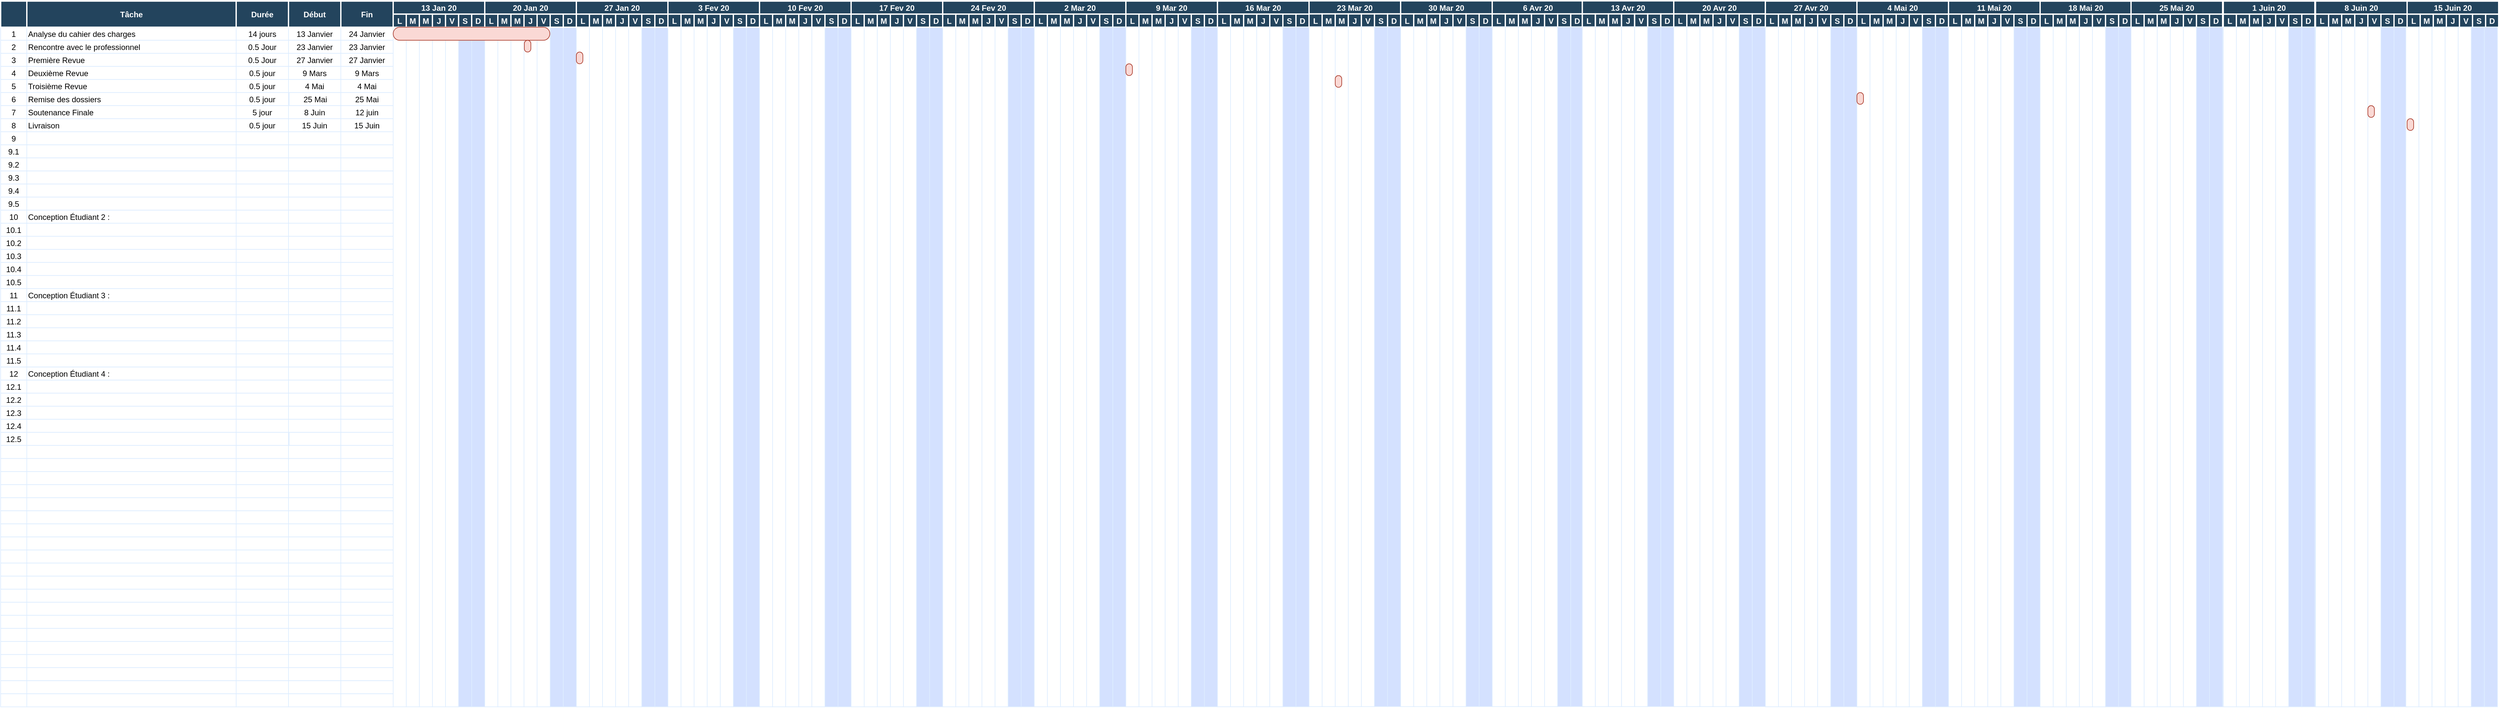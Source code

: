<mxfile version="12.5.5" type="device"><diagram name="Page-1" id="8378b5f6-a2b2-b727-a746-972ab9d02e00"><mxGraphModel dx="6710" dy="3300" grid="0" gridSize="10" guides="1" tooltips="1" connect="0" arrows="1" fold="1" page="1" pageScale="1.5" pageWidth="1169" pageHeight="827" background="#ffffff" math="0" shadow="0"><root><mxCell id="0"/><mxCell id="1" parent="0"/><mxCell id="63" value="1" style="strokeColor=#DEEDFF;fillColor=#FFFFFF;" parent="1" vertex="1"><mxGeometry x="72" y="117.65" width="40" height="20" as="geometry"/></mxCell><mxCell id="64" value="Analyse du cahier des charges" style="align=left;strokeColor=#DEEDFF;fillColor=#FFFFFF;" parent="1" vertex="1"><mxGeometry x="112" y="117.65" width="320" height="20" as="geometry"/></mxCell><mxCell id="65" value="14 jours" style="strokeColor=#DEEDFF;fillColor=#FFFFFF;" parent="1" vertex="1"><mxGeometry x="432.0" y="117.65" width="80.0" height="20" as="geometry"/></mxCell><mxCell id="66" value="13 Janvier" style="strokeColor=#DEEDFF;fillColor=#FFFFFF;" parent="1" vertex="1"><mxGeometry x="512.0" y="117.65" width="80.0" height="20" as="geometry"/></mxCell><mxCell id="67" value="24 Janvier" style="strokeColor=#DEEDFF;fillColor=#FFFFFF;" parent="1" vertex="1"><mxGeometry x="592.0" y="117.65" width="80.0" height="20" as="geometry"/></mxCell><mxCell id="68" value="" style="strokeColor=#DEEDFF" parent="1" vertex="1"><mxGeometry x="672" y="117.65" width="20" height="1040" as="geometry"/></mxCell><mxCell id="69" value="2" style="strokeColor=#DEEDFF;fillColor=#FFFFFF;" parent="1" vertex="1"><mxGeometry x="72.0" y="137.65" width="40" height="20" as="geometry"/></mxCell><mxCell id="70" value="Rencontre avec le professionnel" style="align=left;strokeColor=#DEEDFF;fillColor=#FFFFFF;" parent="1" vertex="1"><mxGeometry x="112.0" y="137.65" width="320.0" height="20" as="geometry"/></mxCell><mxCell id="71" value="0.5 Jour" style="strokeColor=#DEEDFF;fillColor=#FFFFFF;" parent="1" vertex="1"><mxGeometry x="432.0" y="137.65" width="80.0" height="20" as="geometry"/></mxCell><mxCell id="72" value="23 Janvier" style="strokeColor=#DEEDFF;fillColor=#FFFFFF;" parent="1" vertex="1"><mxGeometry x="512.0" y="137.65" width="80.0" height="20" as="geometry"/></mxCell><mxCell id="73" value="23 Janvier" style="strokeColor=#DEEDFF;fillColor=#FFFFFF;" parent="1" vertex="1"><mxGeometry x="592.0" y="137.65" width="80.0" height="20" as="geometry"/></mxCell><mxCell id="74" value="3" style="strokeColor=#DEEDFF" parent="1" vertex="1"><mxGeometry x="72.0" y="157.65" width="40" height="20" as="geometry"/></mxCell><mxCell id="75" value="Première Revue" style="align=left;strokeColor=#DEEDFF" parent="1" vertex="1"><mxGeometry x="112.0" y="157.65" width="320.0" height="20.0" as="geometry"/></mxCell><mxCell id="76" value="0.5 Jour" style="strokeColor=#DEEDFF" parent="1" vertex="1"><mxGeometry x="432.0" y="157.65" width="80.0" height="20" as="geometry"/></mxCell><mxCell id="77" value="27 Janvier" style="strokeColor=#DEEDFF" parent="1" vertex="1"><mxGeometry x="512.0" y="157.65" width="80.0" height="20" as="geometry"/></mxCell><mxCell id="78" value="27 Janvier" style="strokeColor=#DEEDFF" parent="1" vertex="1"><mxGeometry x="592.0" y="157.65" width="80.0" height="20" as="geometry"/></mxCell><mxCell id="79" value="4" style="strokeColor=#DEEDFF" parent="1" vertex="1"><mxGeometry x="72" y="177.65" width="40" height="20" as="geometry"/></mxCell><mxCell id="80" value="Deuxième Revue" style="align=left;strokeColor=#DEEDFF" parent="1" vertex="1"><mxGeometry x="112" y="177.65" width="320" height="20" as="geometry"/></mxCell><mxCell id="81" value="0.5 jour" style="strokeColor=#DEEDFF" parent="1" vertex="1"><mxGeometry x="432.0" y="177.65" width="80.0" height="20" as="geometry"/></mxCell><mxCell id="82" value="9 Mars" style="strokeColor=#DEEDFF" parent="1" vertex="1"><mxGeometry x="512.0" y="177.65" width="80.0" height="20" as="geometry"/></mxCell><mxCell id="83" value="9 Mars" style="strokeColor=#DEEDFF" parent="1" vertex="1"><mxGeometry x="592.0" y="177.65" width="80.0" height="20" as="geometry"/></mxCell><mxCell id="84" value="5" style="strokeColor=#DEEDFF" parent="1" vertex="1"><mxGeometry x="72.0" y="197.65" width="40" height="20" as="geometry"/></mxCell><mxCell id="85" value="Troisième Revue" style="align=left;strokeColor=#DEEDFF" parent="1" vertex="1"><mxGeometry x="112.0" y="197.65" width="320.0" height="20" as="geometry"/></mxCell><mxCell id="86" value="0.5 jour" style="strokeColor=#DEEDFF" parent="1" vertex="1"><mxGeometry x="432.0" y="197.65" width="80.0" height="20" as="geometry"/></mxCell><mxCell id="87" value="4 Mai" style="strokeColor=#DEEDFF" parent="1" vertex="1"><mxGeometry x="512.0" y="197.65" width="80.0" height="20" as="geometry"/></mxCell><mxCell id="88" value="4 Mai" style="strokeColor=#DEEDFF" parent="1" vertex="1"><mxGeometry x="592.0" y="197.65" width="80.0" height="20" as="geometry"/></mxCell><mxCell id="89" value="6" style="strokeColor=#DEEDFF" parent="1" vertex="1"><mxGeometry x="72.0" y="217.65" width="40" height="20" as="geometry"/></mxCell><mxCell id="90" value="Remise des dossiers" style="align=left;strokeColor=#DEEDFF" parent="1" vertex="1"><mxGeometry x="112.0" y="217.65" width="320.0" height="20" as="geometry"/></mxCell><mxCell id="91" value="0.5 jour" style="strokeColor=#DEEDFF" parent="1" vertex="1"><mxGeometry x="432.0" y="217.65" width="80.0" height="20" as="geometry"/></mxCell><mxCell id="92" value="25 Mai" style="strokeColor=#DEEDFF" parent="1" vertex="1"><mxGeometry x="513.0" y="217.65" width="80.0" height="20" as="geometry"/></mxCell><mxCell id="93" value="25 Mai" style="strokeColor=#DEEDFF" parent="1" vertex="1"><mxGeometry x="592.0" y="217.65" width="80.0" height="20" as="geometry"/></mxCell><mxCell id="94" value="7" style="strokeColor=#DEEDFF" parent="1" vertex="1"><mxGeometry x="72.0" y="237.65" width="40" height="20" as="geometry"/></mxCell><mxCell id="95" value="Soutenance Finale" style="align=left;strokeColor=#DEEDFF" parent="1" vertex="1"><mxGeometry x="112.0" y="237.65" width="320.0" height="20" as="geometry"/></mxCell><mxCell id="96" value="5 jour" style="strokeColor=#DEEDFF" parent="1" vertex="1"><mxGeometry x="432.0" y="237.65" width="80.0" height="20" as="geometry"/></mxCell><mxCell id="97" value="8 Juin" style="strokeColor=#DEEDFF" parent="1" vertex="1"><mxGeometry x="512.0" y="237.65" width="80.0" height="20" as="geometry"/></mxCell><mxCell id="98" value="12 juin" style="strokeColor=#DEEDFF" parent="1" vertex="1"><mxGeometry x="592.0" y="237.65" width="80.0" height="20" as="geometry"/></mxCell><mxCell id="99" value="8" style="strokeColor=#DEEDFF" parent="1" vertex="1"><mxGeometry x="72.0" y="257.65" width="40" height="20" as="geometry"/></mxCell><mxCell id="100" value="Livraison" style="align=left;strokeColor=#DEEDFF" parent="1" vertex="1"><mxGeometry x="112.0" y="257.65" width="320.0" height="20" as="geometry"/></mxCell><mxCell id="101" value="0.5 jour" style="strokeColor=#DEEDFF" parent="1" vertex="1"><mxGeometry x="432.0" y="257.65" width="80.0" height="20" as="geometry"/></mxCell><mxCell id="102" value="15 Juin" style="strokeColor=#DEEDFF" parent="1" vertex="1"><mxGeometry x="512.0" y="257.65" width="80.0" height="20" as="geometry"/></mxCell><mxCell id="103" value="15 Juin" style="strokeColor=#DEEDFF" parent="1" vertex="1"><mxGeometry x="592.0" y="257.65" width="80.0" height="20" as="geometry"/></mxCell><mxCell id="104" value="9" style="strokeColor=#DEEDFF;fillColor=#FFFFFF;" parent="1" vertex="1"><mxGeometry x="72.0" y="277.65" width="40" height="20" as="geometry"/></mxCell><mxCell id="105" value="" style="align=left;strokeColor=#DEEDFF;fillColor=#FFFFFF;" parent="1" vertex="1"><mxGeometry x="112.0" y="277.65" width="320.0" height="20.0" as="geometry"/></mxCell><mxCell id="106" value="" style="strokeColor=#DEEDFF;fillColor=#FFFFFF;" parent="1" vertex="1"><mxGeometry x="432.0" y="277.65" width="80.0" height="20" as="geometry"/></mxCell><mxCell id="107" value="" style="strokeColor=#DEEDFF;fillColor=#FFFFFF;" parent="1" vertex="1"><mxGeometry x="512.0" y="277.65" width="80.0" height="20" as="geometry"/></mxCell><mxCell id="108" value="" style="strokeColor=#DEEDFF;fillColor=#FFFFFF;" parent="1" vertex="1"><mxGeometry x="592.0" y="277.65" width="80.0" height="20" as="geometry"/></mxCell><mxCell id="109" value="9.1" style="strokeColor=#DEEDFF" parent="1" vertex="1"><mxGeometry x="72.0" y="297.65" width="40" height="20" as="geometry"/></mxCell><mxCell id="110" value="" style="align=left;strokeColor=#DEEDFF" parent="1" vertex="1"><mxGeometry x="112.0" y="297.65" width="320.0" height="20" as="geometry"/></mxCell><mxCell id="111" value="" style="strokeColor=#DEEDFF" parent="1" vertex="1"><mxGeometry x="432.0" y="297.65" width="80.0" height="20" as="geometry"/></mxCell><mxCell id="112" value="" style="strokeColor=#DEEDFF" parent="1" vertex="1"><mxGeometry x="512.0" y="297.65" width="80.0" height="20" as="geometry"/></mxCell><mxCell id="113" value="" style="strokeColor=#DEEDFF" parent="1" vertex="1"><mxGeometry x="592.0" y="297.65" width="80.0" height="20" as="geometry"/></mxCell><mxCell id="114" value="9.2" style="strokeColor=#DEEDFF" parent="1" vertex="1"><mxGeometry x="72.0" y="317.65" width="40" height="20" as="geometry"/></mxCell><mxCell id="115" value="" style="align=left;strokeColor=#DEEDFF" parent="1" vertex="1"><mxGeometry x="112.0" y="317.65" width="320.0" height="20" as="geometry"/></mxCell><mxCell id="116" value="" style="strokeColor=#DEEDFF" parent="1" vertex="1"><mxGeometry x="432.0" y="317.65" width="80.0" height="20" as="geometry"/></mxCell><mxCell id="117" value="" style="strokeColor=#DEEDFF" parent="1" vertex="1"><mxGeometry x="512.0" y="317.65" width="80.0" height="20" as="geometry"/></mxCell><mxCell id="118" value="" style="strokeColor=#DEEDFF" parent="1" vertex="1"><mxGeometry x="592.0" y="317.65" width="80.0" height="20" as="geometry"/></mxCell><mxCell id="119" value="9.3" style="strokeColor=#DEEDFF" parent="1" vertex="1"><mxGeometry x="72.0" y="337.65" width="40" height="20" as="geometry"/></mxCell><mxCell id="120" value="" style="align=left;strokeColor=#DEEDFF" parent="1" vertex="1"><mxGeometry x="112.0" y="337.65" width="320" height="20" as="geometry"/></mxCell><mxCell id="121" value="" style="strokeColor=#DEEDFF" parent="1" vertex="1"><mxGeometry x="432.0" y="337.65" width="80.0" height="20" as="geometry"/></mxCell><mxCell id="122" value="" style="strokeColor=#DEEDFF" parent="1" vertex="1"><mxGeometry x="512.0" y="337.65" width="80.0" height="20" as="geometry"/></mxCell><mxCell id="123" value="" style="strokeColor=#DEEDFF" parent="1" vertex="1"><mxGeometry x="592.0" y="337.65" width="80.0" height="20" as="geometry"/></mxCell><mxCell id="124" value="9.4" style="strokeColor=#DEEDFF" parent="1" vertex="1"><mxGeometry x="72.0" y="357.65" width="40" height="20" as="geometry"/></mxCell><mxCell id="125" value="" style="align=left;strokeColor=#DEEDFF" parent="1" vertex="1"><mxGeometry x="112.0" y="357.65" width="320" height="20" as="geometry"/></mxCell><mxCell id="126" value="" style="strokeColor=#DEEDFF" parent="1" vertex="1"><mxGeometry x="432.0" y="357.65" width="80.0" height="20" as="geometry"/></mxCell><mxCell id="127" value="" style="strokeColor=#DEEDFF" parent="1" vertex="1"><mxGeometry x="512.0" y="357.65" width="80.0" height="20" as="geometry"/></mxCell><mxCell id="128" value="" style="strokeColor=#DEEDFF" parent="1" vertex="1"><mxGeometry x="592.0" y="357.65" width="80.0" height="20" as="geometry"/></mxCell><mxCell id="129" value="9.5" style="strokeColor=#DEEDFF" parent="1" vertex="1"><mxGeometry x="72.0" y="377.65" width="40" height="20" as="geometry"/></mxCell><mxCell id="130" value="" style="align=left;strokeColor=#DEEDFF" parent="1" vertex="1"><mxGeometry x="112.0" y="377.65" width="320.0" height="20" as="geometry"/></mxCell><mxCell id="131" value="" style="strokeColor=#DEEDFF" parent="1" vertex="1"><mxGeometry x="432.0" y="377.65" width="80.0" height="20" as="geometry"/></mxCell><mxCell id="132" value="" style="strokeColor=#DEEDFF" parent="1" vertex="1"><mxGeometry x="512.0" y="377.65" width="80.0" height="20" as="geometry"/></mxCell><mxCell id="133" value="" style="strokeColor=#DEEDFF" parent="1" vertex="1"><mxGeometry x="592.0" y="377.65" width="80.0" height="20" as="geometry"/></mxCell><mxCell id="134" value="10" style="strokeColor=#DEEDFF;fillColor=#FFFFFF" parent="1" vertex="1"><mxGeometry x="72.0" y="397.65" width="40" height="20" as="geometry"/></mxCell><mxCell id="135" value="Conception Étudiant 2 :" style="align=left;strokeColor=#DEEDFF;fillColor=#FFFFFF" parent="1" vertex="1"><mxGeometry x="112.0" y="397.65" width="320.0" height="20" as="geometry"/></mxCell><mxCell id="136" value="" style="strokeColor=#DEEDFF;fillColor=#FFFFFF" parent="1" vertex="1"><mxGeometry x="432.0" y="397.65" width="80.0" height="20" as="geometry"/></mxCell><mxCell id="137" value="" style="strokeColor=#DEEDFF;fillColor=#FFFFFF" parent="1" vertex="1"><mxGeometry x="512.0" y="397.65" width="80.0" height="20" as="geometry"/></mxCell><mxCell id="138" value="" style="strokeColor=#DEEDFF;fillColor=#FFFFFF" parent="1" vertex="1"><mxGeometry x="592.0" y="397.65" width="80.0" height="20" as="geometry"/></mxCell><mxCell id="139" value="10.1" style="strokeColor=#DEEDFF;fillColor=#FFFFFF;" parent="1" vertex="1"><mxGeometry x="72.0" y="417.65" width="40" height="20" as="geometry"/></mxCell><mxCell id="140" value="" style="align=left;strokeColor=#DEEDFF;fillColor=#FFFFFF;" parent="1" vertex="1"><mxGeometry x="112.0" y="417.65" width="320.0" height="20" as="geometry"/></mxCell><mxCell id="141" value="" style="strokeColor=#DEEDFF;fillColor=#FFFFFF;" parent="1" vertex="1"><mxGeometry x="432.0" y="417.65" width="80.0" height="20" as="geometry"/></mxCell><mxCell id="142" value="" style="strokeColor=#DEEDFF;fillColor=#FFFFFF;" parent="1" vertex="1"><mxGeometry x="512.0" y="417.65" width="80.0" height="20" as="geometry"/></mxCell><mxCell id="143" value="" style="strokeColor=#DEEDFF;fillColor=#FFFFFF;" parent="1" vertex="1"><mxGeometry x="592.0" y="417.65" width="80.0" height="20" as="geometry"/></mxCell><mxCell id="144" value="10.2" style="strokeColor=#DEEDFF" parent="1" vertex="1"><mxGeometry x="72.0" y="437.65" width="40" height="20" as="geometry"/></mxCell><mxCell id="145" value="" style="align=left;strokeColor=#DEEDFF" parent="1" vertex="1"><mxGeometry x="112.0" y="437.65" width="320.0" height="20" as="geometry"/></mxCell><mxCell id="146" value="" style="strokeColor=#DEEDFF" parent="1" vertex="1"><mxGeometry x="432.0" y="437.65" width="80.0" height="20" as="geometry"/></mxCell><mxCell id="147" value="" style="strokeColor=#DEEDFF" parent="1" vertex="1"><mxGeometry x="512.0" y="437.65" width="80.0" height="20" as="geometry"/></mxCell><mxCell id="148" value="" style="strokeColor=#DEEDFF" parent="1" vertex="1"><mxGeometry x="592.0" y="437.65" width="80.0" height="20" as="geometry"/></mxCell><mxCell id="149" value="10.3" style="strokeColor=#DEEDFF" parent="1" vertex="1"><mxGeometry x="72.0" y="457.65" width="40" height="20" as="geometry"/></mxCell><mxCell id="150" value="" style="align=left;strokeColor=#DEEDFF" parent="1" vertex="1"><mxGeometry x="112.0" y="457.65" width="320.0" height="20" as="geometry"/></mxCell><mxCell id="151" value="" style="strokeColor=#DEEDFF" parent="1" vertex="1"><mxGeometry x="432.0" y="457.65" width="80.0" height="20" as="geometry"/></mxCell><mxCell id="152" value="" style="strokeColor=#DEEDFF" parent="1" vertex="1"><mxGeometry x="512.0" y="457.65" width="80.0" height="20" as="geometry"/></mxCell><mxCell id="153" value="" style="strokeColor=#DEEDFF" parent="1" vertex="1"><mxGeometry x="592.0" y="457.65" width="80.0" height="20" as="geometry"/></mxCell><mxCell id="154" value="10.4" style="strokeColor=#DEEDFF" parent="1" vertex="1"><mxGeometry x="72.0" y="477.65" width="40" height="20" as="geometry"/></mxCell><mxCell id="155" value="" style="align=left;strokeColor=#DEEDFF" parent="1" vertex="1"><mxGeometry x="112.0" y="477.65" width="320.0" height="20" as="geometry"/></mxCell><mxCell id="156" value="" style="strokeColor=#DEEDFF" parent="1" vertex="1"><mxGeometry x="432.0" y="477.65" width="80.0" height="20" as="geometry"/></mxCell><mxCell id="157" value="" style="strokeColor=#DEEDFF" parent="1" vertex="1"><mxGeometry x="512.0" y="477.65" width="80.0" height="20" as="geometry"/></mxCell><mxCell id="158" value="" style="strokeColor=#DEEDFF" parent="1" vertex="1"><mxGeometry x="592.0" y="477.65" width="80.0" height="20" as="geometry"/></mxCell><mxCell id="159" value="10.5" style="strokeColor=#DEEDFF" parent="1" vertex="1"><mxGeometry x="72.0" y="497.65" width="40" height="20" as="geometry"/></mxCell><mxCell id="160" value="" style="align=left;strokeColor=#DEEDFF" parent="1" vertex="1"><mxGeometry x="112.0" y="497.65" width="320.0" height="20" as="geometry"/></mxCell><mxCell id="161" value="" style="strokeColor=#DEEDFF" parent="1" vertex="1"><mxGeometry x="432.0" y="497.65" width="80.0" height="20" as="geometry"/></mxCell><mxCell id="162" value="" style="strokeColor=#DEEDFF" parent="1" vertex="1"><mxGeometry x="512.0" y="497.65" width="80.0" height="20" as="geometry"/></mxCell><mxCell id="163" value="" style="strokeColor=#DEEDFF" parent="1" vertex="1"><mxGeometry x="592.0" y="497.65" width="80.0" height="20" as="geometry"/></mxCell><mxCell id="164" value="11" style="strokeColor=#DEEDFF" parent="1" vertex="1"><mxGeometry x="72.0" y="517.65" width="40" height="20" as="geometry"/></mxCell><mxCell id="165" value="Conception Étudiant 3 :" style="align=left;strokeColor=#DEEDFF" parent="1" vertex="1"><mxGeometry x="112.0" y="517.65" width="320.0" height="20" as="geometry"/></mxCell><mxCell id="166" value="" style="strokeColor=#DEEDFF" parent="1" vertex="1"><mxGeometry x="432.0" y="517.65" width="80.0" height="20" as="geometry"/></mxCell><mxCell id="167" value="" style="strokeColor=#DEEDFF" parent="1" vertex="1"><mxGeometry x="512.0" y="517.65" width="80.0" height="20" as="geometry"/></mxCell><mxCell id="168" value="" style="strokeColor=#DEEDFF" parent="1" vertex="1"><mxGeometry x="592.0" y="517.65" width="80.0" height="20" as="geometry"/></mxCell><mxCell id="169" value="11.1" style="strokeColor=#DEEDFF" parent="1" vertex="1"><mxGeometry x="72.0" y="537.65" width="40" height="20" as="geometry"/></mxCell><mxCell id="170" value="" style="align=left;strokeColor=#DEEDFF" parent="1" vertex="1"><mxGeometry x="112.0" y="537.65" width="320.0" height="20" as="geometry"/></mxCell><mxCell id="171" value="" style="strokeColor=#DEEDFF" parent="1" vertex="1"><mxGeometry x="432.0" y="537.65" width="80.0" height="20" as="geometry"/></mxCell><mxCell id="172" value="" style="strokeColor=#DEEDFF" parent="1" vertex="1"><mxGeometry x="512.0" y="537.65" width="80.0" height="20" as="geometry"/></mxCell><mxCell id="173" value="" style="strokeColor=#DEEDFF" parent="1" vertex="1"><mxGeometry x="592.0" y="537.65" width="80.0" height="20" as="geometry"/></mxCell><mxCell id="174" value="11.2" style="strokeColor=#DEEDFF" parent="1" vertex="1"><mxGeometry x="72.0" y="557.65" width="40" height="20" as="geometry"/></mxCell><mxCell id="175" value="" style="align=left;strokeColor=#DEEDFF" parent="1" vertex="1"><mxGeometry x="112.0" y="557.65" width="320.0" height="20" as="geometry"/></mxCell><mxCell id="176" value="" style="strokeColor=#DEEDFF" parent="1" vertex="1"><mxGeometry x="432.0" y="557.65" width="80.0" height="20" as="geometry"/></mxCell><mxCell id="177" value="" style="strokeColor=#DEEDFF" parent="1" vertex="1"><mxGeometry x="512.0" y="557.65" width="80.0" height="20" as="geometry"/></mxCell><mxCell id="178" value="" style="strokeColor=#DEEDFF" parent="1" vertex="1"><mxGeometry x="592.0" y="557.65" width="80.0" height="20" as="geometry"/></mxCell><mxCell id="179" value="11.3" style="strokeColor=#DEEDFF" parent="1" vertex="1"><mxGeometry x="72.0" y="577.65" width="40" height="20" as="geometry"/></mxCell><mxCell id="180" value="" style="align=left;strokeColor=#DEEDFF" parent="1" vertex="1"><mxGeometry x="112.0" y="577.65" width="320.0" height="20" as="geometry"/></mxCell><mxCell id="181" value="" style="strokeColor=#DEEDFF" parent="1" vertex="1"><mxGeometry x="432.0" y="577.65" width="80.0" height="20" as="geometry"/></mxCell><mxCell id="182" value="" style="strokeColor=#DEEDFF" parent="1" vertex="1"><mxGeometry x="512.0" y="577.65" width="80.0" height="20" as="geometry"/></mxCell><mxCell id="183" value="" style="strokeColor=#DEEDFF" parent="1" vertex="1"><mxGeometry x="592.0" y="577.65" width="80.0" height="20" as="geometry"/></mxCell><mxCell id="184" value="11.4" style="strokeColor=#DEEDFF" parent="1" vertex="1"><mxGeometry x="72.0" y="597.65" width="40" height="20" as="geometry"/></mxCell><mxCell id="185" value="" style="align=left;strokeColor=#DEEDFF" parent="1" vertex="1"><mxGeometry x="112.0" y="597.65" width="320.0" height="20" as="geometry"/></mxCell><mxCell id="186" value="" style="strokeColor=#DEEDFF" parent="1" vertex="1"><mxGeometry x="432.0" y="597.65" width="80.0" height="20" as="geometry"/></mxCell><mxCell id="187" value="" style="strokeColor=#DEEDFF" parent="1" vertex="1"><mxGeometry x="512.0" y="597.65" width="80.0" height="20" as="geometry"/></mxCell><mxCell id="188" value="" style="strokeColor=#DEEDFF" parent="1" vertex="1"><mxGeometry x="592.0" y="597.65" width="80.0" height="20" as="geometry"/></mxCell><mxCell id="189" value="11.5" style="strokeColor=#DEEDFF" parent="1" vertex="1"><mxGeometry x="72.0" y="617.65" width="40" height="20" as="geometry"/></mxCell><mxCell id="190" value="" style="align=left;strokeColor=#DEEDFF" parent="1" vertex="1"><mxGeometry x="112.0" y="617.65" width="320.0" height="20" as="geometry"/></mxCell><mxCell id="191" value="" style="strokeColor=#DEEDFF" parent="1" vertex="1"><mxGeometry x="432.0" y="617.65" width="80.0" height="20" as="geometry"/></mxCell><mxCell id="192" value="" style="strokeColor=#DEEDFF" parent="1" vertex="1"><mxGeometry x="512.0" y="617.65" width="80.0" height="20" as="geometry"/></mxCell><mxCell id="193" value="" style="strokeColor=#DEEDFF" parent="1" vertex="1"><mxGeometry x="592.0" y="617.65" width="80.0" height="20" as="geometry"/></mxCell><mxCell id="194" value="" style="strokeColor=#DEEDFF" parent="1" vertex="1"><mxGeometry x="692" y="117.65" width="20" height="1040" as="geometry"/></mxCell><mxCell id="195" value="" style="strokeColor=#DEEDFF" parent="1" vertex="1"><mxGeometry x="712" y="117.65" width="20" height="1040" as="geometry"/></mxCell><mxCell id="196" value="" style="strokeColor=#DEEDFF" parent="1" vertex="1"><mxGeometry x="732" y="117.65" width="20" height="1040" as="geometry"/></mxCell><mxCell id="197" value="" style="strokeColor=#DEEDFF" parent="1" vertex="1"><mxGeometry x="752.0" y="117.65" width="20" height="1040" as="geometry"/></mxCell><mxCell id="198" value="" style="strokeColor=#DEEDFF;fillColor=#D4E1FF" parent="1" vertex="1"><mxGeometry x="772.0" y="117.65" width="20" height="1040" as="geometry"/></mxCell><mxCell id="199" value="" style="strokeColor=#DEEDFF;fillColor=#D4E1FF" parent="1" vertex="1"><mxGeometry x="792.0" y="117.65" width="20" height="1040" as="geometry"/></mxCell><mxCell id="200" value="" style="strokeColor=#DEEDFF" parent="1" vertex="1"><mxGeometry x="812.0" y="117.65" width="20" height="1040" as="geometry"/></mxCell><mxCell id="201" value="" style="strokeColor=#DEEDFF" parent="1" vertex="1"><mxGeometry x="832.0" y="117.65" width="20" height="1040" as="geometry"/></mxCell><mxCell id="202" value="" style="strokeColor=#DEEDFF" parent="1" vertex="1"><mxGeometry x="852.0" y="117.65" width="20" height="1040" as="geometry"/></mxCell><mxCell id="203" value="" style="strokeColor=#DEEDFF" parent="1" vertex="1"><mxGeometry x="872.0" y="117.65" width="20" height="1040" as="geometry"/></mxCell><mxCell id="204" value="" style="strokeColor=#DEEDFF" parent="1" vertex="1"><mxGeometry x="892.0" y="117.65" width="20" height="1040" as="geometry"/></mxCell><mxCell id="205" value="" style="strokeColor=#DEEDFF;fillColor=#D4E1FF" parent="1" vertex="1"><mxGeometry x="912.0" y="117.65" width="20" height="1040" as="geometry"/></mxCell><mxCell id="206" value="" style="strokeColor=#DEEDFF;fillColor=#D4E1FF" parent="1" vertex="1"><mxGeometry x="932.0" y="117.65" width="20" height="1040" as="geometry"/></mxCell><mxCell id="207" value="" style="strokeColor=#DEEDFF" parent="1" vertex="1"><mxGeometry x="952.0" y="117.65" width="20" height="1040" as="geometry"/></mxCell><mxCell id="208" value="" style="strokeColor=#DEEDFF" parent="1" vertex="1"><mxGeometry x="972.0" y="117.65" width="20" height="1040" as="geometry"/></mxCell><mxCell id="209" value="" style="strokeColor=#DEEDFF" parent="1" vertex="1"><mxGeometry x="992.0" y="117.65" width="20" height="1040" as="geometry"/></mxCell><mxCell id="210" value="" style="strokeColor=#DEEDFF" parent="1" vertex="1"><mxGeometry x="1012.0" y="117.65" width="20" height="1040" as="geometry"/></mxCell><mxCell id="211" value="" style="strokeColor=#DEEDFF" parent="1" vertex="1"><mxGeometry x="1032.0" y="117.65" width="20" height="1040" as="geometry"/></mxCell><mxCell id="212" value="" style="strokeColor=#DEEDFF;fillColor=#D4E1FF" parent="1" vertex="1"><mxGeometry x="1052.0" y="117.65" width="20" height="1040" as="geometry"/></mxCell><mxCell id="213" value="" style="strokeColor=#DEEDFF;fillColor=#D4E1FF" parent="1" vertex="1"><mxGeometry x="1072.0" y="117.65" width="20" height="1040" as="geometry"/></mxCell><mxCell id="214" value="" style="strokeColor=#DEEDFF" parent="1" vertex="1"><mxGeometry x="1092.0" y="117.65" width="20" height="1040" as="geometry"/></mxCell><mxCell id="215" value="" style="strokeColor=#DEEDFF" parent="1" vertex="1"><mxGeometry x="1112.0" y="117.65" width="20" height="1040" as="geometry"/></mxCell><mxCell id="216" value="" style="strokeColor=#DEEDFF" parent="1" vertex="1"><mxGeometry x="1132.0" y="117.65" width="20" height="1040" as="geometry"/></mxCell><mxCell id="217" value="" style="strokeColor=#DEEDFF" parent="1" vertex="1"><mxGeometry x="1152.0" y="117.65" width="20" height="1040" as="geometry"/></mxCell><mxCell id="218" value="" style="strokeColor=#DEEDFF" parent="1" vertex="1"><mxGeometry x="1172.0" y="117.65" width="20" height="1040" as="geometry"/></mxCell><mxCell id="219" value="" style="strokeColor=#DEEDFF;fillColor=#D4E1FF" parent="1" vertex="1"><mxGeometry x="1192.0" y="117.65" width="20" height="1040" as="geometry"/></mxCell><mxCell id="220" value="" style="strokeColor=#DEEDFF;fillColor=#D4E1FF" parent="1" vertex="1"><mxGeometry x="1212.0" y="117.65" width="20" height="1040" as="geometry"/></mxCell><mxCell id="221" value="" style="strokeColor=#DEEDFF" parent="1" vertex="1"><mxGeometry x="1232.0" y="117.65" width="20" height="1040" as="geometry"/></mxCell><mxCell id="222" value="" style="strokeColor=#DEEDFF" parent="1" vertex="1"><mxGeometry x="1252.0" y="117.65" width="20" height="1040" as="geometry"/></mxCell><mxCell id="223" value="" style="strokeColor=#DEEDFF" parent="1" vertex="1"><mxGeometry x="1272.0" y="117.65" width="20" height="1040" as="geometry"/></mxCell><mxCell id="224" value="" style="strokeColor=#DEEDFF" parent="1" vertex="1"><mxGeometry x="1292.0" y="117.65" width="20" height="1040" as="geometry"/></mxCell><mxCell id="225" value="" style="strokeColor=#DEEDFF" parent="1" vertex="1"><mxGeometry x="1312.0" y="117.65" width="20" height="1040" as="geometry"/></mxCell><mxCell id="226" value="" style="strokeColor=#DEEDFF;fillColor=#D4E1FF" parent="1" vertex="1"><mxGeometry x="1332.0" y="117.65" width="20" height="1040" as="geometry"/></mxCell><mxCell id="227" value="" style="strokeColor=#DEEDFF;fillColor=#D4E1FF" parent="1" vertex="1"><mxGeometry x="1352.0" y="117.65" width="20" height="1040" as="geometry"/></mxCell><mxCell id="228" value="" style="strokeColor=#DEEDFF" parent="1" vertex="1"><mxGeometry x="1372.0" y="117.65" width="20" height="1040" as="geometry"/></mxCell><mxCell id="229" value="" style="strokeColor=#DEEDFF" parent="1" vertex="1"><mxGeometry x="1392.0" y="117.65" width="20" height="1040" as="geometry"/></mxCell><mxCell id="230" value="" style="strokeColor=#DEEDFF" parent="1" vertex="1"><mxGeometry x="1412.0" y="117.65" width="20" height="1040" as="geometry"/></mxCell><mxCell id="231" value="" style="strokeColor=#DEEDFF" parent="1" vertex="1"><mxGeometry x="1432.0" y="117.65" width="20" height="1040" as="geometry"/></mxCell><mxCell id="232" value="" style="strokeColor=#DEEDFF" parent="1" vertex="1"><mxGeometry x="1452.0" y="117.65" width="20" height="1040" as="geometry"/></mxCell><mxCell id="233" value="" style="strokeColor=#DEEDFF;fillColor=#D4E1FF" parent="1" vertex="1"><mxGeometry x="1472.0" y="117.65" width="20" height="1040" as="geometry"/></mxCell><mxCell id="234" value="" style="strokeColor=#DEEDFF;fillColor=#D4E1FF" parent="1" vertex="1"><mxGeometry x="1492.0" y="117.65" width="20" height="1040" as="geometry"/></mxCell><mxCell id="235" value="" style="strokeColor=#DEEDFF" parent="1" vertex="1"><mxGeometry x="1512.0" y="117.65" width="20" height="1040" as="geometry"/></mxCell><mxCell id="236" value="" style="strokeColor=#DEEDFF" parent="1" vertex="1"><mxGeometry x="1532.0" y="117.65" width="20" height="1040" as="geometry"/></mxCell><mxCell id="237" value="" style="strokeColor=#DEEDFF" parent="1" vertex="1"><mxGeometry x="1552.0" y="117.65" width="20" height="1040" as="geometry"/></mxCell><mxCell id="238" value="" style="strokeColor=#DEEDFF" parent="1" vertex="1"><mxGeometry x="1572.0" y="117.65" width="20" height="1040" as="geometry"/></mxCell><mxCell id="239" value="" style="strokeColor=#DEEDFF" parent="1" vertex="1"><mxGeometry x="1592.0" y="117.65" width="20" height="1040" as="geometry"/></mxCell><mxCell id="240" value="" style="strokeColor=#DEEDFF;fillColor=#D4E1FF" parent="1" vertex="1"><mxGeometry x="1612.0" y="117.65" width="20" height="1040" as="geometry"/></mxCell><mxCell id="241" value="" style="strokeColor=#DEEDFF;fillColor=#D4E1FF" parent="1" vertex="1"><mxGeometry x="1632.0" y="117.65" width="20" height="1040" as="geometry"/></mxCell><mxCell id="2" value="Tâche" style="fillColor=#23445D;strokeColor=#FFFFFF;strokeWidth=2;fontColor=#FFFFFF;fontStyle=1" parent="1" vertex="1"><mxGeometry x="112" y="77.65" width="320" height="40" as="geometry"/></mxCell><mxCell id="3" value="" style="fillColor=#23445D;strokeColor=#FFFFFF;strokeWidth=2;fontColor=#FFFFFF;fontStyle=1" parent="1" vertex="1"><mxGeometry x="72" y="77.65" width="40" height="40" as="geometry"/></mxCell><mxCell id="4" value="13 Jan 20" style="fillColor=#23445D;strokeColor=#FFFFFF;strokeWidth=2;fontColor=#FFFFFF;fontStyle=1" parent="1" vertex="1"><mxGeometry x="672.0" y="77.65" width="140" height="20" as="geometry"/></mxCell><mxCell id="5" value="L" style="fillColor=#23445D;strokeColor=#FFFFFF;strokeWidth=2;fontColor=#FFFFFF;fontStyle=1" parent="1" vertex="1"><mxGeometry x="672.0" y="97.65" width="20" height="20" as="geometry"/></mxCell><mxCell id="6" value="M" style="fillColor=#23445D;strokeColor=#FFFFFF;strokeWidth=2;fontColor=#FFFFFF;fontStyle=1" parent="1" vertex="1"><mxGeometry x="692.0" y="97.65" width="20" height="20" as="geometry"/></mxCell><mxCell id="7" value="M" style="fillColor=#23445D;strokeColor=#FFFFFF;strokeWidth=2;fontColor=#FFFFFF;fontStyle=1" parent="1" vertex="1"><mxGeometry x="712.0" y="97.65" width="20" height="20" as="geometry"/></mxCell><mxCell id="8" value="J" style="fillColor=#23445D;strokeColor=#FFFFFF;strokeWidth=2;fontColor=#FFFFFF;fontStyle=1" parent="1" vertex="1"><mxGeometry x="732.0" y="97.65" width="20" height="20" as="geometry"/></mxCell><mxCell id="9" value="V" style="fillColor=#23445D;strokeColor=#FFFFFF;strokeWidth=2;fontColor=#FFFFFF;fontStyle=1" parent="1" vertex="1"><mxGeometry x="752.0" y="97.65" width="20" height="20" as="geometry"/></mxCell><mxCell id="10" value="S" style="fillColor=#23445D;strokeColor=#FFFFFF;strokeWidth=2;fontColor=#FFFFFF;fontStyle=1" parent="1" vertex="1"><mxGeometry x="772.0" y="97.65" width="20" height="20" as="geometry"/></mxCell><mxCell id="11" value="D" style="fillColor=#23445D;strokeColor=#FFFFFF;strokeWidth=2;fontColor=#FFFFFF;fontStyle=1" parent="1" vertex="1"><mxGeometry x="792.0" y="97.65" width="20" height="20" as="geometry"/></mxCell><mxCell id="12" value="Durée" style="fillColor=#23445D;strokeColor=#FFFFFF;strokeWidth=2;fontColor=#FFFFFF;fontStyle=1" parent="1" vertex="1"><mxGeometry x="432.0" y="77.65" width="80.0" height="40.0" as="geometry"/></mxCell><mxCell id="13" value="Début" style="fillColor=#23445D;strokeColor=#FFFFFF;strokeWidth=2;fontColor=#FFFFFF;fontStyle=1" parent="1" vertex="1"><mxGeometry x="512.0" y="77.65" width="80.0" height="40.0" as="geometry"/></mxCell><mxCell id="14" value="Fin" style="fillColor=#23445D;strokeColor=#FFFFFF;strokeWidth=2;fontColor=#FFFFFF;fontStyle=1" parent="1" vertex="1"><mxGeometry x="592.0" y="77.65" width="80.0" height="40.0" as="geometry"/></mxCell><mxCell id="15" value="20 Jan 20" style="fillColor=#23445D;strokeColor=#FFFFFF;strokeWidth=2;fontColor=#FFFFFF;fontStyle=1" parent="1" vertex="1"><mxGeometry x="812.0" y="77.65" width="140" height="20" as="geometry"/></mxCell><mxCell id="16" value="L" style="fillColor=#23445D;strokeColor=#FFFFFF;strokeWidth=2;fontColor=#FFFFFF;fontStyle=1" parent="1" vertex="1"><mxGeometry x="812.0" y="97.65" width="20" height="20" as="geometry"/></mxCell><mxCell id="17" value="M" style="fillColor=#23445D;strokeColor=#FFFFFF;strokeWidth=2;fontColor=#FFFFFF;fontStyle=1" parent="1" vertex="1"><mxGeometry x="832.0" y="97.65" width="20" height="20" as="geometry"/></mxCell><mxCell id="18" value="M" style="fillColor=#23445D;strokeColor=#FFFFFF;strokeWidth=2;fontColor=#FFFFFF;fontStyle=1" parent="1" vertex="1"><mxGeometry x="852.0" y="97.65" width="20" height="20" as="geometry"/></mxCell><mxCell id="19" value="J" style="fillColor=#23445D;strokeColor=#FFFFFF;strokeWidth=2;fontColor=#FFFFFF;fontStyle=1" parent="1" vertex="1"><mxGeometry x="872.0" y="97.65" width="20" height="20" as="geometry"/></mxCell><mxCell id="20" value="V" style="fillColor=#23445D;strokeColor=#FFFFFF;strokeWidth=2;fontColor=#FFFFFF;fontStyle=1" parent="1" vertex="1"><mxGeometry x="892.0" y="97.65" width="20" height="20" as="geometry"/></mxCell><mxCell id="21" value="S" style="fillColor=#23445D;strokeColor=#FFFFFF;strokeWidth=2;fontColor=#FFFFFF;fontStyle=1" parent="1" vertex="1"><mxGeometry x="912.0" y="97.65" width="20" height="20" as="geometry"/></mxCell><mxCell id="22" value="D" style="fillColor=#23445D;strokeColor=#FFFFFF;strokeWidth=2;fontColor=#FFFFFF;fontStyle=1" parent="1" vertex="1"><mxGeometry x="932.0" y="97.65" width="20" height="20" as="geometry"/></mxCell><mxCell id="23" value="27 Jan 20" style="fillColor=#23445D;strokeColor=#FFFFFF;strokeWidth=2;fontColor=#FFFFFF;fontStyle=1" parent="1" vertex="1"><mxGeometry x="952.0" y="77.65" width="140" height="20" as="geometry"/></mxCell><mxCell id="24" value="L" style="fillColor=#23445D;strokeColor=#FFFFFF;strokeWidth=2;fontColor=#FFFFFF;fontStyle=1" parent="1" vertex="1"><mxGeometry x="952.0" y="97.65" width="20" height="20" as="geometry"/></mxCell><mxCell id="25" value="M" style="fillColor=#23445D;strokeColor=#FFFFFF;strokeWidth=2;fontColor=#FFFFFF;fontStyle=1" parent="1" vertex="1"><mxGeometry x="972.0" y="97.65" width="20" height="20" as="geometry"/></mxCell><mxCell id="26" value="M" style="fillColor=#23445D;strokeColor=#FFFFFF;strokeWidth=2;fontColor=#FFFFFF;fontStyle=1" parent="1" vertex="1"><mxGeometry x="992.0" y="97.65" width="20" height="20" as="geometry"/></mxCell><mxCell id="27" value="J" style="fillColor=#23445D;strokeColor=#FFFFFF;strokeWidth=2;fontColor=#FFFFFF;fontStyle=1" parent="1" vertex="1"><mxGeometry x="1012.0" y="97.65" width="20" height="20" as="geometry"/></mxCell><mxCell id="28" value="V" style="fillColor=#23445D;strokeColor=#FFFFFF;strokeWidth=2;fontColor=#FFFFFF;fontStyle=1" parent="1" vertex="1"><mxGeometry x="1032.0" y="97.65" width="20" height="20" as="geometry"/></mxCell><mxCell id="29" value="S" style="fillColor=#23445D;strokeColor=#FFFFFF;strokeWidth=2;fontColor=#FFFFFF;fontStyle=1" parent="1" vertex="1"><mxGeometry x="1052.0" y="97.65" width="20" height="20" as="geometry"/></mxCell><mxCell id="30" value="D" style="fillColor=#23445D;strokeColor=#FFFFFF;strokeWidth=2;fontColor=#FFFFFF;fontStyle=1" parent="1" vertex="1"><mxGeometry x="1072.0" y="97.65" width="20" height="20" as="geometry"/></mxCell><mxCell id="31" value="3 Fev 20" style="fillColor=#23445D;strokeColor=#FFFFFF;strokeWidth=2;fontColor=#FFFFFF;fontStyle=1" parent="1" vertex="1"><mxGeometry x="1092.0" y="77.65" width="140" height="20" as="geometry"/></mxCell><mxCell id="32" value="L" style="fillColor=#23445D;strokeColor=#FFFFFF;strokeWidth=2;fontColor=#FFFFFF;fontStyle=1" parent="1" vertex="1"><mxGeometry x="1092.0" y="97.65" width="20" height="20" as="geometry"/></mxCell><mxCell id="33" value="M" style="fillColor=#23445D;strokeColor=#FFFFFF;strokeWidth=2;fontColor=#FFFFFF;fontStyle=1" parent="1" vertex="1"><mxGeometry x="1112.0" y="97.65" width="20" height="20" as="geometry"/></mxCell><mxCell id="34" value="M" style="fillColor=#23445D;strokeColor=#FFFFFF;strokeWidth=2;fontColor=#FFFFFF;fontStyle=1" parent="1" vertex="1"><mxGeometry x="1132.0" y="97.65" width="20" height="20" as="geometry"/></mxCell><mxCell id="35" value="J" style="fillColor=#23445D;strokeColor=#FFFFFF;strokeWidth=2;fontColor=#FFFFFF;fontStyle=1" parent="1" vertex="1"><mxGeometry x="1152.0" y="97.65" width="20" height="20" as="geometry"/></mxCell><mxCell id="36" value="V" style="fillColor=#23445D;strokeColor=#FFFFFF;strokeWidth=2;fontColor=#FFFFFF;fontStyle=1" parent="1" vertex="1"><mxGeometry x="1172.0" y="97.65" width="20" height="20" as="geometry"/></mxCell><mxCell id="37" value="S" style="fillColor=#23445D;strokeColor=#FFFFFF;strokeWidth=2;fontColor=#FFFFFF;fontStyle=1" parent="1" vertex="1"><mxGeometry x="1192.0" y="97.65" width="20" height="20" as="geometry"/></mxCell><mxCell id="38" value="D" style="fillColor=#23445D;strokeColor=#FFFFFF;strokeWidth=2;fontColor=#FFFFFF;fontStyle=1" parent="1" vertex="1"><mxGeometry x="1212.0" y="97.65" width="20" height="20" as="geometry"/></mxCell><mxCell id="39" value="10 Fev 20" style="fillColor=#23445D;strokeColor=#FFFFFF;strokeWidth=2;fontColor=#FFFFFF;fontStyle=1" parent="1" vertex="1"><mxGeometry x="1232.0" y="77.65" width="140" height="20" as="geometry"/></mxCell><mxCell id="40" value="L" style="fillColor=#23445D;strokeColor=#FFFFFF;strokeWidth=2;fontColor=#FFFFFF;fontStyle=1" parent="1" vertex="1"><mxGeometry x="1232.0" y="97.65" width="20" height="20" as="geometry"/></mxCell><mxCell id="41" value="M" style="fillColor=#23445D;strokeColor=#FFFFFF;strokeWidth=2;fontColor=#FFFFFF;fontStyle=1" parent="1" vertex="1"><mxGeometry x="1252.0" y="97.65" width="20" height="20" as="geometry"/></mxCell><mxCell id="42" value="M" style="fillColor=#23445D;strokeColor=#FFFFFF;strokeWidth=2;fontColor=#FFFFFF;fontStyle=1" parent="1" vertex="1"><mxGeometry x="1272.0" y="97.65" width="20" height="20" as="geometry"/></mxCell><mxCell id="43" value="J" style="fillColor=#23445D;strokeColor=#FFFFFF;strokeWidth=2;fontColor=#FFFFFF;fontStyle=1" parent="1" vertex="1"><mxGeometry x="1292.0" y="97.65" width="20" height="20" as="geometry"/></mxCell><mxCell id="44" value="V" style="fillColor=#23445D;strokeColor=#FFFFFF;strokeWidth=2;fontColor=#FFFFFF;fontStyle=1" parent="1" vertex="1"><mxGeometry x="1312.0" y="97.65" width="20" height="20" as="geometry"/></mxCell><mxCell id="45" value="S" style="fillColor=#23445D;strokeColor=#FFFFFF;strokeWidth=2;fontColor=#FFFFFF;fontStyle=1" parent="1" vertex="1"><mxGeometry x="1332.0" y="97.65" width="20" height="20" as="geometry"/></mxCell><mxCell id="46" value="D" style="fillColor=#23445D;strokeColor=#FFFFFF;strokeWidth=2;fontColor=#FFFFFF;fontStyle=1" parent="1" vertex="1"><mxGeometry x="1352.0" y="97.65" width="20" height="20" as="geometry"/></mxCell><mxCell id="d1gUoLvl7BTDA4CwK7qi-587" value="" style="edgeStyle=orthogonalEdgeStyle;rounded=0;orthogonalLoop=1;jettySize=auto;html=1;" edge="1" parent="1" source="47" target="231"><mxGeometry relative="1" as="geometry"/></mxCell><mxCell id="47" value="17 Fev 20" style="fillColor=#23445D;strokeColor=#FFFFFF;strokeWidth=2;fontColor=#FFFFFF;fontStyle=1" parent="1" vertex="1"><mxGeometry x="1372.0" y="77.65" width="140" height="20" as="geometry"/></mxCell><mxCell id="48" value="L" style="fillColor=#23445D;strokeColor=#FFFFFF;strokeWidth=2;fontColor=#FFFFFF;fontStyle=1" parent="1" vertex="1"><mxGeometry x="1372.0" y="97.65" width="20" height="20" as="geometry"/></mxCell><mxCell id="49" value="M" style="fillColor=#23445D;strokeColor=#FFFFFF;strokeWidth=2;fontColor=#FFFFFF;fontStyle=1" parent="1" vertex="1"><mxGeometry x="1392.0" y="97.65" width="20" height="20" as="geometry"/></mxCell><mxCell id="50" value="M" style="fillColor=#23445D;strokeColor=#FFFFFF;strokeWidth=2;fontColor=#FFFFFF;fontStyle=1" parent="1" vertex="1"><mxGeometry x="1412.0" y="97.65" width="20" height="20" as="geometry"/></mxCell><mxCell id="51" value="J" style="fillColor=#23445D;strokeColor=#FFFFFF;strokeWidth=2;fontColor=#FFFFFF;fontStyle=1" parent="1" vertex="1"><mxGeometry x="1432.0" y="97.65" width="20" height="20" as="geometry"/></mxCell><mxCell id="52" value="V" style="fillColor=#23445D;strokeColor=#FFFFFF;strokeWidth=2;fontColor=#FFFFFF;fontStyle=1" parent="1" vertex="1"><mxGeometry x="1452.0" y="97.65" width="20" height="20" as="geometry"/></mxCell><mxCell id="53" value="S" style="fillColor=#23445D;strokeColor=#FFFFFF;strokeWidth=2;fontColor=#FFFFFF;fontStyle=1" parent="1" vertex="1"><mxGeometry x="1472.0" y="97.65" width="20" height="20" as="geometry"/></mxCell><mxCell id="54" value="D" style="fillColor=#23445D;strokeColor=#FFFFFF;strokeWidth=2;fontColor=#FFFFFF;fontStyle=1" parent="1" vertex="1"><mxGeometry x="1492.0" y="97.65" width="20" height="20" as="geometry"/></mxCell><mxCell id="55" value="24 Fev 20" style="fillColor=#23445D;strokeColor=#FFFFFF;strokeWidth=2;fontColor=#FFFFFF;fontStyle=1" parent="1" vertex="1"><mxGeometry x="1512.0" y="77.65" width="140" height="20" as="geometry"/></mxCell><mxCell id="56" value="L" style="fillColor=#23445D;strokeColor=#FFFFFF;strokeWidth=2;fontColor=#FFFFFF;fontStyle=1" parent="1" vertex="1"><mxGeometry x="1512.0" y="97.65" width="20" height="20" as="geometry"/></mxCell><mxCell id="57" value="M" style="fillColor=#23445D;strokeColor=#FFFFFF;strokeWidth=2;fontColor=#FFFFFF;fontStyle=1" parent="1" vertex="1"><mxGeometry x="1532.0" y="97.65" width="20" height="20" as="geometry"/></mxCell><mxCell id="58" value="M" style="fillColor=#23445D;strokeColor=#FFFFFF;strokeWidth=2;fontColor=#FFFFFF;fontStyle=1" parent="1" vertex="1"><mxGeometry x="1552.0" y="97.65" width="20" height="20" as="geometry"/></mxCell><mxCell id="59" value="J" style="fillColor=#23445D;strokeColor=#FFFFFF;strokeWidth=2;fontColor=#FFFFFF;fontStyle=1" parent="1" vertex="1"><mxGeometry x="1572.0" y="97.65" width="20" height="20" as="geometry"/></mxCell><mxCell id="60" value="V" style="fillColor=#23445D;strokeColor=#FFFFFF;strokeWidth=2;fontColor=#FFFFFF;fontStyle=1" parent="1" vertex="1"><mxGeometry x="1592.0" y="97.65" width="20" height="20" as="geometry"/></mxCell><mxCell id="61" value="S" style="fillColor=#23445D;strokeColor=#FFFFFF;strokeWidth=2;fontColor=#FFFFFF;fontStyle=1" parent="1" vertex="1"><mxGeometry x="1612.0" y="97.65" width="20" height="20" as="geometry"/></mxCell><mxCell id="62" value="D" style="fillColor=#23445D;strokeColor=#FFFFFF;strokeWidth=2;fontColor=#FFFFFF;fontStyle=1" parent="1" vertex="1"><mxGeometry x="1632.0" y="97.65" width="20" height="20" as="geometry"/></mxCell><mxCell id="d1gUoLvl7BTDA4CwK7qi-279" value="2 Mar 20" style="fillColor=#23445D;strokeColor=#FFFFFF;strokeWidth=2;fontColor=#FFFFFF;fontStyle=1" vertex="1" parent="1"><mxGeometry x="1652.0" y="77.6" width="140" height="20" as="geometry"/></mxCell><mxCell id="d1gUoLvl7BTDA4CwK7qi-280" value="L" style="fillColor=#23445D;strokeColor=#FFFFFF;strokeWidth=2;fontColor=#FFFFFF;fontStyle=1" vertex="1" parent="1"><mxGeometry x="1652.0" y="97.6" width="20" height="20" as="geometry"/></mxCell><mxCell id="d1gUoLvl7BTDA4CwK7qi-281" value="M" style="fillColor=#23445D;strokeColor=#FFFFFF;strokeWidth=2;fontColor=#FFFFFF;fontStyle=1" vertex="1" parent="1"><mxGeometry x="1672.0" y="97.6" width="20" height="20" as="geometry"/></mxCell><mxCell id="d1gUoLvl7BTDA4CwK7qi-282" value="M" style="fillColor=#23445D;strokeColor=#FFFFFF;strokeWidth=2;fontColor=#FFFFFF;fontStyle=1" vertex="1" parent="1"><mxGeometry x="1692.0" y="97.6" width="20" height="20" as="geometry"/></mxCell><mxCell id="d1gUoLvl7BTDA4CwK7qi-283" value="J" style="fillColor=#23445D;strokeColor=#FFFFFF;strokeWidth=2;fontColor=#FFFFFF;fontStyle=1" vertex="1" parent="1"><mxGeometry x="1712.0" y="97.6" width="20" height="20" as="geometry"/></mxCell><mxCell id="d1gUoLvl7BTDA4CwK7qi-284" value="V" style="fillColor=#23445D;strokeColor=#FFFFFF;strokeWidth=2;fontColor=#FFFFFF;fontStyle=1" vertex="1" parent="1"><mxGeometry x="1732.0" y="97.6" width="20" height="20" as="geometry"/></mxCell><mxCell id="d1gUoLvl7BTDA4CwK7qi-285" value="S" style="fillColor=#23445D;strokeColor=#FFFFFF;strokeWidth=2;fontColor=#FFFFFF;fontStyle=1" vertex="1" parent="1"><mxGeometry x="1752.0" y="97.6" width="20" height="20" as="geometry"/></mxCell><mxCell id="d1gUoLvl7BTDA4CwK7qi-286" value="D" style="fillColor=#23445D;strokeColor=#FFFFFF;strokeWidth=2;fontColor=#FFFFFF;fontStyle=1" vertex="1" parent="1"><mxGeometry x="1772.0" y="97.6" width="20" height="20" as="geometry"/></mxCell><mxCell id="d1gUoLvl7BTDA4CwK7qi-287" value="" style="strokeColor=#DEEDFF" vertex="1" parent="1"><mxGeometry x="1652.0" y="117.6" width="20" height="1040" as="geometry"/></mxCell><mxCell id="d1gUoLvl7BTDA4CwK7qi-288" value="" style="strokeColor=#DEEDFF" vertex="1" parent="1"><mxGeometry x="1672.0" y="117.6" width="20" height="1040" as="geometry"/></mxCell><mxCell id="d1gUoLvl7BTDA4CwK7qi-289" value="" style="strokeColor=#DEEDFF" vertex="1" parent="1"><mxGeometry x="1692.0" y="117.6" width="20" height="1040" as="geometry"/></mxCell><mxCell id="d1gUoLvl7BTDA4CwK7qi-290" value="" style="strokeColor=#DEEDFF" vertex="1" parent="1"><mxGeometry x="1712.0" y="117.6" width="20" height="1040" as="geometry"/></mxCell><mxCell id="d1gUoLvl7BTDA4CwK7qi-291" value="" style="strokeColor=#DEEDFF" vertex="1" parent="1"><mxGeometry x="1732.0" y="117.6" width="20" height="1040" as="geometry"/></mxCell><mxCell id="d1gUoLvl7BTDA4CwK7qi-292" value="" style="strokeColor=#DEEDFF;fillColor=#D4E1FF" vertex="1" parent="1"><mxGeometry x="1752.0" y="117.6" width="20" height="1040" as="geometry"/></mxCell><mxCell id="d1gUoLvl7BTDA4CwK7qi-293" value="" style="strokeColor=#DEEDFF;fillColor=#D4E1FF" vertex="1" parent="1"><mxGeometry x="1772.0" y="117.6" width="20" height="1040" as="geometry"/></mxCell><mxCell id="d1gUoLvl7BTDA4CwK7qi-294" value="9 Mar 20" style="fillColor=#23445D;strokeColor=#FFFFFF;strokeWidth=2;fontColor=#FFFFFF;fontStyle=1" vertex="1" parent="1"><mxGeometry x="1792.0" y="77.6" width="140" height="20" as="geometry"/></mxCell><mxCell id="d1gUoLvl7BTDA4CwK7qi-295" value="L" style="fillColor=#23445D;strokeColor=#FFFFFF;strokeWidth=2;fontColor=#FFFFFF;fontStyle=1" vertex="1" parent="1"><mxGeometry x="1792.0" y="97.6" width="20" height="20" as="geometry"/></mxCell><mxCell id="d1gUoLvl7BTDA4CwK7qi-296" value="M" style="fillColor=#23445D;strokeColor=#FFFFFF;strokeWidth=2;fontColor=#FFFFFF;fontStyle=1" vertex="1" parent="1"><mxGeometry x="1812.0" y="97.6" width="20" height="20" as="geometry"/></mxCell><mxCell id="d1gUoLvl7BTDA4CwK7qi-297" value="M" style="fillColor=#23445D;strokeColor=#FFFFFF;strokeWidth=2;fontColor=#FFFFFF;fontStyle=1" vertex="1" parent="1"><mxGeometry x="1832.0" y="97.6" width="20" height="20" as="geometry"/></mxCell><mxCell id="d1gUoLvl7BTDA4CwK7qi-298" value="J" style="fillColor=#23445D;strokeColor=#FFFFFF;strokeWidth=2;fontColor=#FFFFFF;fontStyle=1" vertex="1" parent="1"><mxGeometry x="1852.0" y="97.6" width="20" height="20" as="geometry"/></mxCell><mxCell id="d1gUoLvl7BTDA4CwK7qi-299" value="V" style="fillColor=#23445D;strokeColor=#FFFFFF;strokeWidth=2;fontColor=#FFFFFF;fontStyle=1" vertex="1" parent="1"><mxGeometry x="1872.0" y="97.6" width="20" height="20" as="geometry"/></mxCell><mxCell id="d1gUoLvl7BTDA4CwK7qi-300" value="S" style="fillColor=#23445D;strokeColor=#FFFFFF;strokeWidth=2;fontColor=#FFFFFF;fontStyle=1" vertex="1" parent="1"><mxGeometry x="1892.0" y="97.6" width="20" height="20" as="geometry"/></mxCell><mxCell id="d1gUoLvl7BTDA4CwK7qi-301" value="D" style="fillColor=#23445D;strokeColor=#FFFFFF;strokeWidth=2;fontColor=#FFFFFF;fontStyle=1" vertex="1" parent="1"><mxGeometry x="1912.0" y="97.6" width="20" height="20" as="geometry"/></mxCell><mxCell id="d1gUoLvl7BTDA4CwK7qi-302" value="" style="strokeColor=#DEEDFF" vertex="1" parent="1"><mxGeometry x="1792.0" y="117.6" width="20" height="1040" as="geometry"/></mxCell><mxCell id="d1gUoLvl7BTDA4CwK7qi-303" value="" style="strokeColor=#DEEDFF" vertex="1" parent="1"><mxGeometry x="1812.0" y="117.6" width="20" height="1040" as="geometry"/></mxCell><mxCell id="d1gUoLvl7BTDA4CwK7qi-304" value="" style="strokeColor=#DEEDFF" vertex="1" parent="1"><mxGeometry x="1832.0" y="117.6" width="20" height="1040" as="geometry"/></mxCell><mxCell id="d1gUoLvl7BTDA4CwK7qi-305" value="" style="strokeColor=#DEEDFF" vertex="1" parent="1"><mxGeometry x="1852.0" y="117.6" width="20" height="1040" as="geometry"/></mxCell><mxCell id="d1gUoLvl7BTDA4CwK7qi-306" value="" style="strokeColor=#DEEDFF" vertex="1" parent="1"><mxGeometry x="1872.0" y="117.6" width="20" height="1040" as="geometry"/></mxCell><mxCell id="d1gUoLvl7BTDA4CwK7qi-307" value="" style="strokeColor=#DEEDFF;fillColor=#D4E1FF" vertex="1" parent="1"><mxGeometry x="1892.0" y="117.6" width="20" height="1040" as="geometry"/></mxCell><mxCell id="d1gUoLvl7BTDA4CwK7qi-308" value="" style="strokeColor=#DEEDFF;fillColor=#D4E1FF" vertex="1" parent="1"><mxGeometry x="1912.0" y="117.6" width="20" height="1040" as="geometry"/></mxCell><mxCell id="d1gUoLvl7BTDA4CwK7qi-309" value="16 Mar 20" style="fillColor=#23445D;strokeColor=#FFFFFF;strokeWidth=2;fontColor=#FFFFFF;fontStyle=1" vertex="1" parent="1"><mxGeometry x="1932.0" y="77.6" width="140" height="20" as="geometry"/></mxCell><mxCell id="d1gUoLvl7BTDA4CwK7qi-310" value="L" style="fillColor=#23445D;strokeColor=#FFFFFF;strokeWidth=2;fontColor=#FFFFFF;fontStyle=1" vertex="1" parent="1"><mxGeometry x="1932.0" y="97.6" width="20" height="20" as="geometry"/></mxCell><mxCell id="d1gUoLvl7BTDA4CwK7qi-311" value="M" style="fillColor=#23445D;strokeColor=#FFFFFF;strokeWidth=2;fontColor=#FFFFFF;fontStyle=1" vertex="1" parent="1"><mxGeometry x="1952.0" y="97.6" width="20" height="20" as="geometry"/></mxCell><mxCell id="d1gUoLvl7BTDA4CwK7qi-312" value="M" style="fillColor=#23445D;strokeColor=#FFFFFF;strokeWidth=2;fontColor=#FFFFFF;fontStyle=1" vertex="1" parent="1"><mxGeometry x="1972.0" y="97.6" width="20" height="20" as="geometry"/></mxCell><mxCell id="d1gUoLvl7BTDA4CwK7qi-313" value="J" style="fillColor=#23445D;strokeColor=#FFFFFF;strokeWidth=2;fontColor=#FFFFFF;fontStyle=1" vertex="1" parent="1"><mxGeometry x="1992.0" y="97.6" width="20" height="20" as="geometry"/></mxCell><mxCell id="d1gUoLvl7BTDA4CwK7qi-314" value="V" style="fillColor=#23445D;strokeColor=#FFFFFF;strokeWidth=2;fontColor=#FFFFFF;fontStyle=1" vertex="1" parent="1"><mxGeometry x="2012.0" y="97.6" width="20" height="20" as="geometry"/></mxCell><mxCell id="d1gUoLvl7BTDA4CwK7qi-315" value="S" style="fillColor=#23445D;strokeColor=#FFFFFF;strokeWidth=2;fontColor=#FFFFFF;fontStyle=1" vertex="1" parent="1"><mxGeometry x="2032.0" y="97.6" width="20" height="20" as="geometry"/></mxCell><mxCell id="d1gUoLvl7BTDA4CwK7qi-316" value="D" style="fillColor=#23445D;strokeColor=#FFFFFF;strokeWidth=2;fontColor=#FFFFFF;fontStyle=1" vertex="1" parent="1"><mxGeometry x="2052.0" y="97.6" width="20" height="20" as="geometry"/></mxCell><mxCell id="d1gUoLvl7BTDA4CwK7qi-317" value="" style="strokeColor=#DEEDFF" vertex="1" parent="1"><mxGeometry x="1932.0" y="117.6" width="20" height="1040" as="geometry"/></mxCell><mxCell id="d1gUoLvl7BTDA4CwK7qi-318" value="" style="strokeColor=#DEEDFF" vertex="1" parent="1"><mxGeometry x="1952.0" y="117.6" width="20" height="1040" as="geometry"/></mxCell><mxCell id="d1gUoLvl7BTDA4CwK7qi-319" value="" style="strokeColor=#DEEDFF" vertex="1" parent="1"><mxGeometry x="1972.0" y="117.6" width="20" height="1040" as="geometry"/></mxCell><mxCell id="d1gUoLvl7BTDA4CwK7qi-320" value="" style="strokeColor=#DEEDFF" vertex="1" parent="1"><mxGeometry x="1992.0" y="117.6" width="20" height="1040" as="geometry"/></mxCell><mxCell id="d1gUoLvl7BTDA4CwK7qi-321" value="" style="strokeColor=#DEEDFF" vertex="1" parent="1"><mxGeometry x="2012.0" y="117.6" width="20" height="1040" as="geometry"/></mxCell><mxCell id="d1gUoLvl7BTDA4CwK7qi-322" value="" style="strokeColor=#DEEDFF;fillColor=#D4E1FF" vertex="1" parent="1"><mxGeometry x="2032.0" y="117.6" width="20" height="1040" as="geometry"/></mxCell><mxCell id="d1gUoLvl7BTDA4CwK7qi-323" value="" style="strokeColor=#DEEDFF;fillColor=#D4E1FF" vertex="1" parent="1"><mxGeometry x="2052.0" y="117.6" width="20" height="1040" as="geometry"/></mxCell><mxCell id="d1gUoLvl7BTDA4CwK7qi-324" value="23 Mar 20" style="fillColor=#23445D;strokeColor=#FFFFFF;strokeWidth=2;fontColor=#FFFFFF;fontStyle=1" vertex="1" parent="1"><mxGeometry x="2072.0" y="77.31" width="140" height="20" as="geometry"/></mxCell><mxCell id="d1gUoLvl7BTDA4CwK7qi-325" value="L" style="fillColor=#23445D;strokeColor=#FFFFFF;strokeWidth=2;fontColor=#FFFFFF;fontStyle=1" vertex="1" parent="1"><mxGeometry x="2072.0" y="97.31" width="20" height="20" as="geometry"/></mxCell><mxCell id="d1gUoLvl7BTDA4CwK7qi-326" value="M" style="fillColor=#23445D;strokeColor=#FFFFFF;strokeWidth=2;fontColor=#FFFFFF;fontStyle=1" vertex="1" parent="1"><mxGeometry x="2092.0" y="97.31" width="20" height="20" as="geometry"/></mxCell><mxCell id="d1gUoLvl7BTDA4CwK7qi-327" value="M" style="fillColor=#23445D;strokeColor=#FFFFFF;strokeWidth=2;fontColor=#FFFFFF;fontStyle=1" vertex="1" parent="1"><mxGeometry x="2112.0" y="97.31" width="20" height="20" as="geometry"/></mxCell><mxCell id="d1gUoLvl7BTDA4CwK7qi-328" value="J" style="fillColor=#23445D;strokeColor=#FFFFFF;strokeWidth=2;fontColor=#FFFFFF;fontStyle=1" vertex="1" parent="1"><mxGeometry x="2132.0" y="97.31" width="20" height="20" as="geometry"/></mxCell><mxCell id="d1gUoLvl7BTDA4CwK7qi-329" value="V" style="fillColor=#23445D;strokeColor=#FFFFFF;strokeWidth=2;fontColor=#FFFFFF;fontStyle=1" vertex="1" parent="1"><mxGeometry x="2152.0" y="97.31" width="20" height="20" as="geometry"/></mxCell><mxCell id="d1gUoLvl7BTDA4CwK7qi-330" value="S" style="fillColor=#23445D;strokeColor=#FFFFFF;strokeWidth=2;fontColor=#FFFFFF;fontStyle=1" vertex="1" parent="1"><mxGeometry x="2172.0" y="97.31" width="20" height="20" as="geometry"/></mxCell><mxCell id="d1gUoLvl7BTDA4CwK7qi-331" value="D" style="fillColor=#23445D;strokeColor=#FFFFFF;strokeWidth=2;fontColor=#FFFFFF;fontStyle=1" vertex="1" parent="1"><mxGeometry x="2192.0" y="97.31" width="20" height="20" as="geometry"/></mxCell><mxCell id="d1gUoLvl7BTDA4CwK7qi-332" value="" style="strokeColor=#DEEDFF" vertex="1" parent="1"><mxGeometry x="2072.0" y="117.31" width="20" height="1040" as="geometry"/></mxCell><mxCell id="d1gUoLvl7BTDA4CwK7qi-333" value="" style="strokeColor=#DEEDFF" vertex="1" parent="1"><mxGeometry x="2092.0" y="117.31" width="20" height="1040" as="geometry"/></mxCell><mxCell id="d1gUoLvl7BTDA4CwK7qi-334" value="" style="strokeColor=#DEEDFF" vertex="1" parent="1"><mxGeometry x="2112.0" y="117.31" width="20" height="1040" as="geometry"/></mxCell><mxCell id="d1gUoLvl7BTDA4CwK7qi-335" value="" style="strokeColor=#DEEDFF" vertex="1" parent="1"><mxGeometry x="2132.0" y="117.31" width="20" height="1040" as="geometry"/></mxCell><mxCell id="d1gUoLvl7BTDA4CwK7qi-336" value="" style="strokeColor=#DEEDFF" vertex="1" parent="1"><mxGeometry x="2152.0" y="117.31" width="20" height="1040" as="geometry"/></mxCell><mxCell id="d1gUoLvl7BTDA4CwK7qi-337" value="" style="strokeColor=#DEEDFF;fillColor=#D4E1FF" vertex="1" parent="1"><mxGeometry x="2172.0" y="117.31" width="20" height="1040" as="geometry"/></mxCell><mxCell id="d1gUoLvl7BTDA4CwK7qi-338" value="" style="strokeColor=#DEEDFF;fillColor=#D4E1FF" vertex="1" parent="1"><mxGeometry x="2192.0" y="117.31" width="20" height="1040" as="geometry"/></mxCell><mxCell id="d1gUoLvl7BTDA4CwK7qi-339" value="30 Mar 20" style="fillColor=#23445D;strokeColor=#FFFFFF;strokeWidth=2;fontColor=#FFFFFF;fontStyle=1" vertex="1" parent="1"><mxGeometry x="2212.0" y="77.31" width="140" height="20" as="geometry"/></mxCell><mxCell id="d1gUoLvl7BTDA4CwK7qi-340" value="L" style="fillColor=#23445D;strokeColor=#FFFFFF;strokeWidth=2;fontColor=#FFFFFF;fontStyle=1" vertex="1" parent="1"><mxGeometry x="2212.0" y="97.31" width="20" height="20" as="geometry"/></mxCell><mxCell id="d1gUoLvl7BTDA4CwK7qi-341" value="M" style="fillColor=#23445D;strokeColor=#FFFFFF;strokeWidth=2;fontColor=#FFFFFF;fontStyle=1" vertex="1" parent="1"><mxGeometry x="2232.0" y="97.31" width="20" height="20" as="geometry"/></mxCell><mxCell id="d1gUoLvl7BTDA4CwK7qi-342" value="M" style="fillColor=#23445D;strokeColor=#FFFFFF;strokeWidth=2;fontColor=#FFFFFF;fontStyle=1" vertex="1" parent="1"><mxGeometry x="2252.0" y="97.31" width="20" height="20" as="geometry"/></mxCell><mxCell id="d1gUoLvl7BTDA4CwK7qi-343" value="J" style="fillColor=#23445D;strokeColor=#FFFFFF;strokeWidth=2;fontColor=#FFFFFF;fontStyle=1" vertex="1" parent="1"><mxGeometry x="2272.0" y="97.31" width="20" height="20" as="geometry"/></mxCell><mxCell id="d1gUoLvl7BTDA4CwK7qi-344" value="V" style="fillColor=#23445D;strokeColor=#FFFFFF;strokeWidth=2;fontColor=#FFFFFF;fontStyle=1" vertex="1" parent="1"><mxGeometry x="2292.0" y="97.31" width="20" height="20" as="geometry"/></mxCell><mxCell id="d1gUoLvl7BTDA4CwK7qi-345" value="S" style="fillColor=#23445D;strokeColor=#FFFFFF;strokeWidth=2;fontColor=#FFFFFF;fontStyle=1" vertex="1" parent="1"><mxGeometry x="2312.0" y="97.31" width="20" height="20" as="geometry"/></mxCell><mxCell id="d1gUoLvl7BTDA4CwK7qi-346" value="D" style="fillColor=#23445D;strokeColor=#FFFFFF;strokeWidth=2;fontColor=#FFFFFF;fontStyle=1" vertex="1" parent="1"><mxGeometry x="2332.0" y="97.31" width="20" height="20" as="geometry"/></mxCell><mxCell id="d1gUoLvl7BTDA4CwK7qi-347" value="" style="strokeColor=#DEEDFF" vertex="1" parent="1"><mxGeometry x="2212.0" y="117.31" width="20" height="1040" as="geometry"/></mxCell><mxCell id="d1gUoLvl7BTDA4CwK7qi-348" value="" style="strokeColor=#DEEDFF" vertex="1" parent="1"><mxGeometry x="2232.0" y="117.31" width="20" height="1040" as="geometry"/></mxCell><mxCell id="d1gUoLvl7BTDA4CwK7qi-349" value="" style="strokeColor=#DEEDFF" vertex="1" parent="1"><mxGeometry x="2252.0" y="117.31" width="20" height="1040" as="geometry"/></mxCell><mxCell id="d1gUoLvl7BTDA4CwK7qi-350" value="" style="strokeColor=#DEEDFF" vertex="1" parent="1"><mxGeometry x="2272.0" y="117.31" width="20" height="1040" as="geometry"/></mxCell><mxCell id="d1gUoLvl7BTDA4CwK7qi-351" value="" style="strokeColor=#DEEDFF" vertex="1" parent="1"><mxGeometry x="2292.0" y="117.31" width="20" height="1040" as="geometry"/></mxCell><mxCell id="d1gUoLvl7BTDA4CwK7qi-352" value="" style="strokeColor=#DEEDFF;fillColor=#D4E1FF" vertex="1" parent="1"><mxGeometry x="2312.0" y="117.31" width="20" height="1040" as="geometry"/></mxCell><mxCell id="d1gUoLvl7BTDA4CwK7qi-353" value="" style="strokeColor=#DEEDFF;fillColor=#D4E1FF" vertex="1" parent="1"><mxGeometry x="2332.0" y="117.31" width="20" height="1040" as="geometry"/></mxCell><mxCell id="d1gUoLvl7BTDA4CwK7qi-354" value="6 Avr 20" style="fillColor=#23445D;strokeColor=#FFFFFF;strokeWidth=2;fontColor=#FFFFFF;fontStyle=1" vertex="1" parent="1"><mxGeometry x="2352.0" y="77.31" width="140" height="20" as="geometry"/></mxCell><mxCell id="d1gUoLvl7BTDA4CwK7qi-355" value="L" style="fillColor=#23445D;strokeColor=#FFFFFF;strokeWidth=2;fontColor=#FFFFFF;fontStyle=1" vertex="1" parent="1"><mxGeometry x="2352.0" y="97.31" width="20" height="20" as="geometry"/></mxCell><mxCell id="d1gUoLvl7BTDA4CwK7qi-356" value="M" style="fillColor=#23445D;strokeColor=#FFFFFF;strokeWidth=2;fontColor=#FFFFFF;fontStyle=1" vertex="1" parent="1"><mxGeometry x="2372.0" y="97.31" width="20" height="20" as="geometry"/></mxCell><mxCell id="d1gUoLvl7BTDA4CwK7qi-357" value="M" style="fillColor=#23445D;strokeColor=#FFFFFF;strokeWidth=2;fontColor=#FFFFFF;fontStyle=1" vertex="1" parent="1"><mxGeometry x="2392.0" y="97.31" width="20" height="20" as="geometry"/></mxCell><mxCell id="d1gUoLvl7BTDA4CwK7qi-358" value="J" style="fillColor=#23445D;strokeColor=#FFFFFF;strokeWidth=2;fontColor=#FFFFFF;fontStyle=1" vertex="1" parent="1"><mxGeometry x="2412.0" y="97.31" width="20" height="20" as="geometry"/></mxCell><mxCell id="d1gUoLvl7BTDA4CwK7qi-359" value="V" style="fillColor=#23445D;strokeColor=#FFFFFF;strokeWidth=2;fontColor=#FFFFFF;fontStyle=1" vertex="1" parent="1"><mxGeometry x="2432.0" y="97.31" width="20" height="20" as="geometry"/></mxCell><mxCell id="d1gUoLvl7BTDA4CwK7qi-360" value="S" style="fillColor=#23445D;strokeColor=#FFFFFF;strokeWidth=2;fontColor=#FFFFFF;fontStyle=1" vertex="1" parent="1"><mxGeometry x="2452.0" y="97.31" width="20" height="20" as="geometry"/></mxCell><mxCell id="d1gUoLvl7BTDA4CwK7qi-361" value="D" style="fillColor=#23445D;strokeColor=#FFFFFF;strokeWidth=2;fontColor=#FFFFFF;fontStyle=1" vertex="1" parent="1"><mxGeometry x="2472.0" y="97.31" width="20" height="20" as="geometry"/></mxCell><mxCell id="d1gUoLvl7BTDA4CwK7qi-362" value="" style="strokeColor=#DEEDFF" vertex="1" parent="1"><mxGeometry x="2352.0" y="117.31" width="20" height="1040" as="geometry"/></mxCell><mxCell id="d1gUoLvl7BTDA4CwK7qi-363" value="" style="strokeColor=#DEEDFF" vertex="1" parent="1"><mxGeometry x="2372.0" y="117.31" width="20" height="1040" as="geometry"/></mxCell><mxCell id="d1gUoLvl7BTDA4CwK7qi-364" value="" style="strokeColor=#DEEDFF" vertex="1" parent="1"><mxGeometry x="2392.0" y="117.31" width="20" height="1040" as="geometry"/></mxCell><mxCell id="d1gUoLvl7BTDA4CwK7qi-365" value="" style="strokeColor=#DEEDFF" vertex="1" parent="1"><mxGeometry x="2412.0" y="117.31" width="20" height="1040" as="geometry"/></mxCell><mxCell id="d1gUoLvl7BTDA4CwK7qi-366" value="" style="strokeColor=#DEEDFF" vertex="1" parent="1"><mxGeometry x="2432.0" y="117.31" width="20" height="1040" as="geometry"/></mxCell><mxCell id="d1gUoLvl7BTDA4CwK7qi-367" value="" style="strokeColor=#DEEDFF;fillColor=#D4E1FF" vertex="1" parent="1"><mxGeometry x="2452.0" y="117.31" width="20" height="1040" as="geometry"/></mxCell><mxCell id="d1gUoLvl7BTDA4CwK7qi-368" value="" style="strokeColor=#DEEDFF;fillColor=#D4E1FF" vertex="1" parent="1"><mxGeometry x="2472.0" y="117.31" width="20" height="1040" as="geometry"/></mxCell><mxCell id="d1gUoLvl7BTDA4CwK7qi-369" value="13 Avr 20" style="fillColor=#23445D;strokeColor=#FFFFFF;strokeWidth=2;fontColor=#FFFFFF;fontStyle=1" vertex="1" parent="1"><mxGeometry x="2489.71" y="77.31" width="140" height="20" as="geometry"/></mxCell><mxCell id="d1gUoLvl7BTDA4CwK7qi-370" value="L" style="fillColor=#23445D;strokeColor=#FFFFFF;strokeWidth=2;fontColor=#FFFFFF;fontStyle=1" vertex="1" parent="1"><mxGeometry x="2489.71" y="97.31" width="20" height="20" as="geometry"/></mxCell><mxCell id="d1gUoLvl7BTDA4CwK7qi-371" value="M" style="fillColor=#23445D;strokeColor=#FFFFFF;strokeWidth=2;fontColor=#FFFFFF;fontStyle=1" vertex="1" parent="1"><mxGeometry x="2509.71" y="97.31" width="20" height="20" as="geometry"/></mxCell><mxCell id="d1gUoLvl7BTDA4CwK7qi-372" value="M" style="fillColor=#23445D;strokeColor=#FFFFFF;strokeWidth=2;fontColor=#FFFFFF;fontStyle=1" vertex="1" parent="1"><mxGeometry x="2529.71" y="97.31" width="20" height="20" as="geometry"/></mxCell><mxCell id="d1gUoLvl7BTDA4CwK7qi-373" value="J" style="fillColor=#23445D;strokeColor=#FFFFFF;strokeWidth=2;fontColor=#FFFFFF;fontStyle=1" vertex="1" parent="1"><mxGeometry x="2549.71" y="97.31" width="20" height="20" as="geometry"/></mxCell><mxCell id="d1gUoLvl7BTDA4CwK7qi-374" value="V" style="fillColor=#23445D;strokeColor=#FFFFFF;strokeWidth=2;fontColor=#FFFFFF;fontStyle=1" vertex="1" parent="1"><mxGeometry x="2569.71" y="97.31" width="20" height="20" as="geometry"/></mxCell><mxCell id="d1gUoLvl7BTDA4CwK7qi-375" value="S" style="fillColor=#23445D;strokeColor=#FFFFFF;strokeWidth=2;fontColor=#FFFFFF;fontStyle=1" vertex="1" parent="1"><mxGeometry x="2589.71" y="97.31" width="20" height="20" as="geometry"/></mxCell><mxCell id="d1gUoLvl7BTDA4CwK7qi-376" value="D" style="fillColor=#23445D;strokeColor=#FFFFFF;strokeWidth=2;fontColor=#FFFFFF;fontStyle=1" vertex="1" parent="1"><mxGeometry x="2609.71" y="97.31" width="20" height="20" as="geometry"/></mxCell><mxCell id="d1gUoLvl7BTDA4CwK7qi-377" value="" style="strokeColor=#DEEDFF" vertex="1" parent="1"><mxGeometry x="2489.71" y="117.31" width="20" height="1040" as="geometry"/></mxCell><mxCell id="d1gUoLvl7BTDA4CwK7qi-378" value="" style="strokeColor=#DEEDFF" vertex="1" parent="1"><mxGeometry x="2509.71" y="117.31" width="20" height="1040" as="geometry"/></mxCell><mxCell id="d1gUoLvl7BTDA4CwK7qi-379" value="" style="strokeColor=#DEEDFF" vertex="1" parent="1"><mxGeometry x="2529.71" y="117.31" width="20" height="1040" as="geometry"/></mxCell><mxCell id="d1gUoLvl7BTDA4CwK7qi-380" value="" style="strokeColor=#DEEDFF" vertex="1" parent="1"><mxGeometry x="2549.71" y="117.31" width="20" height="1040" as="geometry"/></mxCell><mxCell id="d1gUoLvl7BTDA4CwK7qi-381" value="" style="strokeColor=#DEEDFF" vertex="1" parent="1"><mxGeometry x="2569.71" y="117.31" width="20" height="1040" as="geometry"/></mxCell><mxCell id="d1gUoLvl7BTDA4CwK7qi-382" value="" style="strokeColor=#DEEDFF;fillColor=#D4E1FF" vertex="1" parent="1"><mxGeometry x="2589.71" y="117.31" width="20" height="1040" as="geometry"/></mxCell><mxCell id="d1gUoLvl7BTDA4CwK7qi-383" value="" style="strokeColor=#DEEDFF;fillColor=#D4E1FF" vertex="1" parent="1"><mxGeometry x="2609.71" y="117.31" width="20" height="1040" as="geometry"/></mxCell><mxCell id="d1gUoLvl7BTDA4CwK7qi-384" value="20 Avr 20" style="fillColor=#23445D;strokeColor=#FFFFFF;strokeWidth=2;fontColor=#FFFFFF;fontStyle=1" vertex="1" parent="1"><mxGeometry x="2629.5" y="77.31" width="140" height="20" as="geometry"/></mxCell><mxCell id="d1gUoLvl7BTDA4CwK7qi-385" value="L" style="fillColor=#23445D;strokeColor=#FFFFFF;strokeWidth=2;fontColor=#FFFFFF;fontStyle=1" vertex="1" parent="1"><mxGeometry x="2629.5" y="97.31" width="20" height="20" as="geometry"/></mxCell><mxCell id="d1gUoLvl7BTDA4CwK7qi-386" value="M" style="fillColor=#23445D;strokeColor=#FFFFFF;strokeWidth=2;fontColor=#FFFFFF;fontStyle=1" vertex="1" parent="1"><mxGeometry x="2649.5" y="97.31" width="20" height="20" as="geometry"/></mxCell><mxCell id="d1gUoLvl7BTDA4CwK7qi-387" value="M" style="fillColor=#23445D;strokeColor=#FFFFFF;strokeWidth=2;fontColor=#FFFFFF;fontStyle=1" vertex="1" parent="1"><mxGeometry x="2669.5" y="97.31" width="20" height="20" as="geometry"/></mxCell><mxCell id="d1gUoLvl7BTDA4CwK7qi-388" value="J" style="fillColor=#23445D;strokeColor=#FFFFFF;strokeWidth=2;fontColor=#FFFFFF;fontStyle=1" vertex="1" parent="1"><mxGeometry x="2689.5" y="97.31" width="20" height="20" as="geometry"/></mxCell><mxCell id="d1gUoLvl7BTDA4CwK7qi-389" value="V" style="fillColor=#23445D;strokeColor=#FFFFFF;strokeWidth=2;fontColor=#FFFFFF;fontStyle=1" vertex="1" parent="1"><mxGeometry x="2709.5" y="97.31" width="20" height="20" as="geometry"/></mxCell><mxCell id="d1gUoLvl7BTDA4CwK7qi-390" value="S" style="fillColor=#23445D;strokeColor=#FFFFFF;strokeWidth=2;fontColor=#FFFFFF;fontStyle=1" vertex="1" parent="1"><mxGeometry x="2729.5" y="97.31" width="20" height="20" as="geometry"/></mxCell><mxCell id="d1gUoLvl7BTDA4CwK7qi-391" value="D" style="fillColor=#23445D;strokeColor=#FFFFFF;strokeWidth=2;fontColor=#FFFFFF;fontStyle=1" vertex="1" parent="1"><mxGeometry x="2749.5" y="97.31" width="20" height="20" as="geometry"/></mxCell><mxCell id="d1gUoLvl7BTDA4CwK7qi-392" value="" style="strokeColor=#DEEDFF" vertex="1" parent="1"><mxGeometry x="2629.5" y="117.31" width="20" height="1040" as="geometry"/></mxCell><mxCell id="d1gUoLvl7BTDA4CwK7qi-393" value="" style="strokeColor=#DEEDFF" vertex="1" parent="1"><mxGeometry x="2649.5" y="117.31" width="20" height="1040" as="geometry"/></mxCell><mxCell id="d1gUoLvl7BTDA4CwK7qi-394" value="" style="strokeColor=#DEEDFF" vertex="1" parent="1"><mxGeometry x="2669.5" y="117.31" width="20" height="1040" as="geometry"/></mxCell><mxCell id="d1gUoLvl7BTDA4CwK7qi-395" value="" style="strokeColor=#DEEDFF" vertex="1" parent="1"><mxGeometry x="2689.5" y="117.31" width="20" height="1040" as="geometry"/></mxCell><mxCell id="d1gUoLvl7BTDA4CwK7qi-396" value="" style="strokeColor=#DEEDFF" vertex="1" parent="1"><mxGeometry x="2709.5" y="117.31" width="20" height="1040" as="geometry"/></mxCell><mxCell id="d1gUoLvl7BTDA4CwK7qi-397" value="" style="strokeColor=#DEEDFF;fillColor=#D4E1FF" vertex="1" parent="1"><mxGeometry x="2729.5" y="117.31" width="20" height="1040" as="geometry"/></mxCell><mxCell id="d1gUoLvl7BTDA4CwK7qi-398" value="" style="strokeColor=#DEEDFF;fillColor=#D4E1FF" vertex="1" parent="1"><mxGeometry x="2749.5" y="117.31" width="20" height="1040" as="geometry"/></mxCell><mxCell id="d1gUoLvl7BTDA4CwK7qi-399" value="27 Avr 20" style="fillColor=#23445D;strokeColor=#FFFFFF;strokeWidth=2;fontColor=#FFFFFF;fontStyle=1" vertex="1" parent="1"><mxGeometry x="2769.5" y="77.6" width="140" height="20" as="geometry"/></mxCell><mxCell id="d1gUoLvl7BTDA4CwK7qi-400" value="L" style="fillColor=#23445D;strokeColor=#FFFFFF;strokeWidth=2;fontColor=#FFFFFF;fontStyle=1" vertex="1" parent="1"><mxGeometry x="2769.5" y="97.6" width="20" height="20" as="geometry"/></mxCell><mxCell id="d1gUoLvl7BTDA4CwK7qi-401" value="M" style="fillColor=#23445D;strokeColor=#FFFFFF;strokeWidth=2;fontColor=#FFFFFF;fontStyle=1" vertex="1" parent="1"><mxGeometry x="2789.5" y="97.6" width="20" height="20" as="geometry"/></mxCell><mxCell id="d1gUoLvl7BTDA4CwK7qi-402" value="M" style="fillColor=#23445D;strokeColor=#FFFFFF;strokeWidth=2;fontColor=#FFFFFF;fontStyle=1" vertex="1" parent="1"><mxGeometry x="2809.5" y="97.6" width="20" height="20" as="geometry"/></mxCell><mxCell id="d1gUoLvl7BTDA4CwK7qi-403" value="J" style="fillColor=#23445D;strokeColor=#FFFFFF;strokeWidth=2;fontColor=#FFFFFF;fontStyle=1" vertex="1" parent="1"><mxGeometry x="2829.5" y="97.6" width="20" height="20" as="geometry"/></mxCell><mxCell id="d1gUoLvl7BTDA4CwK7qi-404" value="V" style="fillColor=#23445D;strokeColor=#FFFFFF;strokeWidth=2;fontColor=#FFFFFF;fontStyle=1" vertex="1" parent="1"><mxGeometry x="2849.5" y="97.6" width="20" height="20" as="geometry"/></mxCell><mxCell id="d1gUoLvl7BTDA4CwK7qi-405" value="S" style="fillColor=#23445D;strokeColor=#FFFFFF;strokeWidth=2;fontColor=#FFFFFF;fontStyle=1" vertex="1" parent="1"><mxGeometry x="2869.5" y="97.6" width="20" height="20" as="geometry"/></mxCell><mxCell id="d1gUoLvl7BTDA4CwK7qi-406" value="D" style="fillColor=#23445D;strokeColor=#FFFFFF;strokeWidth=2;fontColor=#FFFFFF;fontStyle=1" vertex="1" parent="1"><mxGeometry x="2889.5" y="97.6" width="20" height="20" as="geometry"/></mxCell><mxCell id="d1gUoLvl7BTDA4CwK7qi-407" value="" style="strokeColor=#DEEDFF" vertex="1" parent="1"><mxGeometry x="2769.5" y="117.6" width="20" height="1040" as="geometry"/></mxCell><mxCell id="d1gUoLvl7BTDA4CwK7qi-408" value="" style="strokeColor=#DEEDFF" vertex="1" parent="1"><mxGeometry x="2789.5" y="117.6" width="20" height="1040" as="geometry"/></mxCell><mxCell id="d1gUoLvl7BTDA4CwK7qi-409" value="" style="strokeColor=#DEEDFF" vertex="1" parent="1"><mxGeometry x="2809.5" y="117.6" width="20" height="1040" as="geometry"/></mxCell><mxCell id="d1gUoLvl7BTDA4CwK7qi-410" value="" style="strokeColor=#DEEDFF" vertex="1" parent="1"><mxGeometry x="2829.5" y="117.6" width="20" height="1040" as="geometry"/></mxCell><mxCell id="d1gUoLvl7BTDA4CwK7qi-411" value="" style="strokeColor=#DEEDFF" vertex="1" parent="1"><mxGeometry x="2849.5" y="117.6" width="20" height="1040" as="geometry"/></mxCell><mxCell id="d1gUoLvl7BTDA4CwK7qi-412" value="" style="strokeColor=#DEEDFF;fillColor=#D4E1FF" vertex="1" parent="1"><mxGeometry x="2869.5" y="117.6" width="20" height="1040" as="geometry"/></mxCell><mxCell id="d1gUoLvl7BTDA4CwK7qi-413" value="" style="strokeColor=#DEEDFF;fillColor=#D4E1FF" vertex="1" parent="1"><mxGeometry x="2889.5" y="117.6" width="20" height="1040" as="geometry"/></mxCell><mxCell id="d1gUoLvl7BTDA4CwK7qi-414" value="4 Mai 20" style="fillColor=#23445D;strokeColor=#FFFFFF;strokeWidth=2;fontColor=#FFFFFF;fontStyle=1" vertex="1" parent="1"><mxGeometry x="2909.5" y="77.65" width="140" height="20" as="geometry"/></mxCell><mxCell id="d1gUoLvl7BTDA4CwK7qi-415" value="L" style="fillColor=#23445D;strokeColor=#FFFFFF;strokeWidth=2;fontColor=#FFFFFF;fontStyle=1" vertex="1" parent="1"><mxGeometry x="2909.5" y="97.65" width="20" height="20" as="geometry"/></mxCell><mxCell id="d1gUoLvl7BTDA4CwK7qi-416" value="M" style="fillColor=#23445D;strokeColor=#FFFFFF;strokeWidth=2;fontColor=#FFFFFF;fontStyle=1" vertex="1" parent="1"><mxGeometry x="2929.5" y="97.65" width="20" height="20" as="geometry"/></mxCell><mxCell id="d1gUoLvl7BTDA4CwK7qi-417" value="M" style="fillColor=#23445D;strokeColor=#FFFFFF;strokeWidth=2;fontColor=#FFFFFF;fontStyle=1" vertex="1" parent="1"><mxGeometry x="2949.5" y="97.65" width="20" height="20" as="geometry"/></mxCell><mxCell id="d1gUoLvl7BTDA4CwK7qi-418" value="J" style="fillColor=#23445D;strokeColor=#FFFFFF;strokeWidth=2;fontColor=#FFFFFF;fontStyle=1" vertex="1" parent="1"><mxGeometry x="2969.5" y="97.65" width="20" height="20" as="geometry"/></mxCell><mxCell id="d1gUoLvl7BTDA4CwK7qi-419" value="V" style="fillColor=#23445D;strokeColor=#FFFFFF;strokeWidth=2;fontColor=#FFFFFF;fontStyle=1" vertex="1" parent="1"><mxGeometry x="2989.5" y="97.65" width="20" height="20" as="geometry"/></mxCell><mxCell id="d1gUoLvl7BTDA4CwK7qi-420" value="S" style="fillColor=#23445D;strokeColor=#FFFFFF;strokeWidth=2;fontColor=#FFFFFF;fontStyle=1" vertex="1" parent="1"><mxGeometry x="3009.5" y="97.65" width="20" height="20" as="geometry"/></mxCell><mxCell id="d1gUoLvl7BTDA4CwK7qi-421" value="D" style="fillColor=#23445D;strokeColor=#FFFFFF;strokeWidth=2;fontColor=#FFFFFF;fontStyle=1" vertex="1" parent="1"><mxGeometry x="3029.5" y="97.65" width="20" height="20" as="geometry"/></mxCell><mxCell id="d1gUoLvl7BTDA4CwK7qi-422" value="" style="strokeColor=#DEEDFF" vertex="1" parent="1"><mxGeometry x="2909.5" y="117.65" width="20" height="1040" as="geometry"/></mxCell><mxCell id="d1gUoLvl7BTDA4CwK7qi-423" value="" style="strokeColor=#DEEDFF" vertex="1" parent="1"><mxGeometry x="2929.5" y="117.65" width="20" height="1040" as="geometry"/></mxCell><mxCell id="d1gUoLvl7BTDA4CwK7qi-424" value="" style="strokeColor=#DEEDFF" vertex="1" parent="1"><mxGeometry x="2949.5" y="117.65" width="20" height="1040" as="geometry"/></mxCell><mxCell id="d1gUoLvl7BTDA4CwK7qi-425" value="" style="strokeColor=#DEEDFF" vertex="1" parent="1"><mxGeometry x="2969.5" y="117.65" width="20" height="1040" as="geometry"/></mxCell><mxCell id="d1gUoLvl7BTDA4CwK7qi-426" value="" style="strokeColor=#DEEDFF" vertex="1" parent="1"><mxGeometry x="2989.5" y="117.65" width="20" height="1040" as="geometry"/></mxCell><mxCell id="d1gUoLvl7BTDA4CwK7qi-427" value="" style="strokeColor=#DEEDFF;fillColor=#D4E1FF" vertex="1" parent="1"><mxGeometry x="3009.5" y="117.65" width="20" height="1040" as="geometry"/></mxCell><mxCell id="d1gUoLvl7BTDA4CwK7qi-428" value="" style="strokeColor=#DEEDFF;fillColor=#D4E1FF" vertex="1" parent="1"><mxGeometry x="3029.5" y="117.65" width="20" height="1040" as="geometry"/></mxCell><mxCell id="d1gUoLvl7BTDA4CwK7qi-429" value="11 Mai 20" style="fillColor=#23445D;strokeColor=#FFFFFF;strokeWidth=2;fontColor=#FFFFFF;fontStyle=1" vertex="1" parent="1"><mxGeometry x="3049.5" y="77.6" width="140" height="20" as="geometry"/></mxCell><mxCell id="d1gUoLvl7BTDA4CwK7qi-430" value="L" style="fillColor=#23445D;strokeColor=#FFFFFF;strokeWidth=2;fontColor=#FFFFFF;fontStyle=1" vertex="1" parent="1"><mxGeometry x="3049.5" y="97.6" width="20" height="20" as="geometry"/></mxCell><mxCell id="d1gUoLvl7BTDA4CwK7qi-431" value="M" style="fillColor=#23445D;strokeColor=#FFFFFF;strokeWidth=2;fontColor=#FFFFFF;fontStyle=1" vertex="1" parent="1"><mxGeometry x="3069.5" y="97.6" width="20" height="20" as="geometry"/></mxCell><mxCell id="d1gUoLvl7BTDA4CwK7qi-432" value="M" style="fillColor=#23445D;strokeColor=#FFFFFF;strokeWidth=2;fontColor=#FFFFFF;fontStyle=1" vertex="1" parent="1"><mxGeometry x="3089.5" y="97.6" width="20" height="20" as="geometry"/></mxCell><mxCell id="d1gUoLvl7BTDA4CwK7qi-433" value="J" style="fillColor=#23445D;strokeColor=#FFFFFF;strokeWidth=2;fontColor=#FFFFFF;fontStyle=1" vertex="1" parent="1"><mxGeometry x="3109.5" y="97.6" width="20" height="20" as="geometry"/></mxCell><mxCell id="d1gUoLvl7BTDA4CwK7qi-434" value="V" style="fillColor=#23445D;strokeColor=#FFFFFF;strokeWidth=2;fontColor=#FFFFFF;fontStyle=1" vertex="1" parent="1"><mxGeometry x="3129.5" y="97.6" width="20" height="20" as="geometry"/></mxCell><mxCell id="d1gUoLvl7BTDA4CwK7qi-435" value="S" style="fillColor=#23445D;strokeColor=#FFFFFF;strokeWidth=2;fontColor=#FFFFFF;fontStyle=1" vertex="1" parent="1"><mxGeometry x="3149.5" y="97.6" width="20" height="20" as="geometry"/></mxCell><mxCell id="d1gUoLvl7BTDA4CwK7qi-436" value="D" style="fillColor=#23445D;strokeColor=#FFFFFF;strokeWidth=2;fontColor=#FFFFFF;fontStyle=1" vertex="1" parent="1"><mxGeometry x="3169.5" y="97.6" width="20" height="20" as="geometry"/></mxCell><mxCell id="d1gUoLvl7BTDA4CwK7qi-437" value="" style="strokeColor=#DEEDFF" vertex="1" parent="1"><mxGeometry x="3049.5" y="117.6" width="20" height="1040" as="geometry"/></mxCell><mxCell id="d1gUoLvl7BTDA4CwK7qi-438" value="" style="strokeColor=#DEEDFF" vertex="1" parent="1"><mxGeometry x="3069.5" y="117.6" width="20" height="1040" as="geometry"/></mxCell><mxCell id="d1gUoLvl7BTDA4CwK7qi-439" value="" style="strokeColor=#DEEDFF" vertex="1" parent="1"><mxGeometry x="3089.5" y="117.6" width="20" height="1040" as="geometry"/></mxCell><mxCell id="d1gUoLvl7BTDA4CwK7qi-440" value="" style="strokeColor=#DEEDFF" vertex="1" parent="1"><mxGeometry x="3109.5" y="117.6" width="20" height="1040" as="geometry"/></mxCell><mxCell id="d1gUoLvl7BTDA4CwK7qi-441" value="" style="strokeColor=#DEEDFF" vertex="1" parent="1"><mxGeometry x="3129.5" y="117.6" width="20" height="1040" as="geometry"/></mxCell><mxCell id="d1gUoLvl7BTDA4CwK7qi-442" value="" style="strokeColor=#DEEDFF;fillColor=#D4E1FF" vertex="1" parent="1"><mxGeometry x="3149.5" y="117.6" width="20" height="1040" as="geometry"/></mxCell><mxCell id="d1gUoLvl7BTDA4CwK7qi-443" value="" style="strokeColor=#DEEDFF;fillColor=#D4E1FF" vertex="1" parent="1"><mxGeometry x="3169.5" y="117.6" width="20" height="1040" as="geometry"/></mxCell><mxCell id="d1gUoLvl7BTDA4CwK7qi-444" value="18 Mai 20" style="fillColor=#23445D;strokeColor=#FFFFFF;strokeWidth=2;fontColor=#FFFFFF;fontStyle=1" vertex="1" parent="1"><mxGeometry x="3189.5" y="77.72" width="140" height="20" as="geometry"/></mxCell><mxCell id="d1gUoLvl7BTDA4CwK7qi-445" value="L" style="fillColor=#23445D;strokeColor=#FFFFFF;strokeWidth=2;fontColor=#FFFFFF;fontStyle=1" vertex="1" parent="1"><mxGeometry x="3189.5" y="97.72" width="20" height="20" as="geometry"/></mxCell><mxCell id="d1gUoLvl7BTDA4CwK7qi-446" value="M" style="fillColor=#23445D;strokeColor=#FFFFFF;strokeWidth=2;fontColor=#FFFFFF;fontStyle=1" vertex="1" parent="1"><mxGeometry x="3209.5" y="97.72" width="20" height="20" as="geometry"/></mxCell><mxCell id="d1gUoLvl7BTDA4CwK7qi-447" value="M" style="fillColor=#23445D;strokeColor=#FFFFFF;strokeWidth=2;fontColor=#FFFFFF;fontStyle=1" vertex="1" parent="1"><mxGeometry x="3229.5" y="97.72" width="20" height="20" as="geometry"/></mxCell><mxCell id="d1gUoLvl7BTDA4CwK7qi-448" value="J" style="fillColor=#23445D;strokeColor=#FFFFFF;strokeWidth=2;fontColor=#FFFFFF;fontStyle=1" vertex="1" parent="1"><mxGeometry x="3249.5" y="97.72" width="20" height="20" as="geometry"/></mxCell><mxCell id="d1gUoLvl7BTDA4CwK7qi-449" value="V" style="fillColor=#23445D;strokeColor=#FFFFFF;strokeWidth=2;fontColor=#FFFFFF;fontStyle=1" vertex="1" parent="1"><mxGeometry x="3269.5" y="97.72" width="20" height="20" as="geometry"/></mxCell><mxCell id="d1gUoLvl7BTDA4CwK7qi-450" value="S" style="fillColor=#23445D;strokeColor=#FFFFFF;strokeWidth=2;fontColor=#FFFFFF;fontStyle=1" vertex="1" parent="1"><mxGeometry x="3289.5" y="97.72" width="20" height="20" as="geometry"/></mxCell><mxCell id="d1gUoLvl7BTDA4CwK7qi-451" value="D" style="fillColor=#23445D;strokeColor=#FFFFFF;strokeWidth=2;fontColor=#FFFFFF;fontStyle=1" vertex="1" parent="1"><mxGeometry x="3309.5" y="97.72" width="20" height="20" as="geometry"/></mxCell><mxCell id="d1gUoLvl7BTDA4CwK7qi-452" value="" style="strokeColor=#DEEDFF" vertex="1" parent="1"><mxGeometry x="3189.5" y="117.72" width="20" height="1040" as="geometry"/></mxCell><mxCell id="d1gUoLvl7BTDA4CwK7qi-453" value="" style="strokeColor=#DEEDFF" vertex="1" parent="1"><mxGeometry x="3209.5" y="117.72" width="20" height="1040" as="geometry"/></mxCell><mxCell id="d1gUoLvl7BTDA4CwK7qi-454" value="" style="strokeColor=#DEEDFF" vertex="1" parent="1"><mxGeometry x="3229.5" y="117.72" width="20" height="1040" as="geometry"/></mxCell><mxCell id="d1gUoLvl7BTDA4CwK7qi-455" value="" style="strokeColor=#DEEDFF" vertex="1" parent="1"><mxGeometry x="3249.5" y="117.72" width="20" height="1040" as="geometry"/></mxCell><mxCell id="d1gUoLvl7BTDA4CwK7qi-456" value="" style="strokeColor=#DEEDFF" vertex="1" parent="1"><mxGeometry x="3269.5" y="117.72" width="20" height="1040" as="geometry"/></mxCell><mxCell id="d1gUoLvl7BTDA4CwK7qi-457" value="" style="strokeColor=#DEEDFF;fillColor=#D4E1FF" vertex="1" parent="1"><mxGeometry x="3289.5" y="117.72" width="20" height="1040" as="geometry"/></mxCell><mxCell id="d1gUoLvl7BTDA4CwK7qi-458" value="" style="strokeColor=#DEEDFF;fillColor=#D4E1FF" vertex="1" parent="1"><mxGeometry x="3309.5" y="117.72" width="20" height="1040" as="geometry"/></mxCell><mxCell id="d1gUoLvl7BTDA4CwK7qi-459" value="25 Mai 20" style="fillColor=#23445D;strokeColor=#FFFFFF;strokeWidth=2;fontColor=#FFFFFF;fontStyle=1" vertex="1" parent="1"><mxGeometry x="3328.5" y="77.65" width="140" height="20" as="geometry"/></mxCell><mxCell id="d1gUoLvl7BTDA4CwK7qi-460" value="L" style="fillColor=#23445D;strokeColor=#FFFFFF;strokeWidth=2;fontColor=#FFFFFF;fontStyle=1" vertex="1" parent="1"><mxGeometry x="3328.5" y="97.65" width="20" height="20" as="geometry"/></mxCell><mxCell id="d1gUoLvl7BTDA4CwK7qi-461" value="M" style="fillColor=#23445D;strokeColor=#FFFFFF;strokeWidth=2;fontColor=#FFFFFF;fontStyle=1" vertex="1" parent="1"><mxGeometry x="3348.5" y="97.65" width="20" height="20" as="geometry"/></mxCell><mxCell id="d1gUoLvl7BTDA4CwK7qi-462" value="M" style="fillColor=#23445D;strokeColor=#FFFFFF;strokeWidth=2;fontColor=#FFFFFF;fontStyle=1" vertex="1" parent="1"><mxGeometry x="3368.5" y="97.65" width="20" height="20" as="geometry"/></mxCell><mxCell id="d1gUoLvl7BTDA4CwK7qi-463" value="J" style="fillColor=#23445D;strokeColor=#FFFFFF;strokeWidth=2;fontColor=#FFFFFF;fontStyle=1" vertex="1" parent="1"><mxGeometry x="3388.5" y="97.65" width="20" height="20" as="geometry"/></mxCell><mxCell id="d1gUoLvl7BTDA4CwK7qi-464" value="V" style="fillColor=#23445D;strokeColor=#FFFFFF;strokeWidth=2;fontColor=#FFFFFF;fontStyle=1" vertex="1" parent="1"><mxGeometry x="3408.5" y="97.65" width="20" height="20" as="geometry"/></mxCell><mxCell id="d1gUoLvl7BTDA4CwK7qi-465" value="S" style="fillColor=#23445D;strokeColor=#FFFFFF;strokeWidth=2;fontColor=#FFFFFF;fontStyle=1" vertex="1" parent="1"><mxGeometry x="3428.5" y="97.65" width="20" height="20" as="geometry"/></mxCell><mxCell id="d1gUoLvl7BTDA4CwK7qi-466" value="D" style="fillColor=#23445D;strokeColor=#FFFFFF;strokeWidth=2;fontColor=#FFFFFF;fontStyle=1" vertex="1" parent="1"><mxGeometry x="3448.5" y="97.65" width="20" height="20" as="geometry"/></mxCell><mxCell id="d1gUoLvl7BTDA4CwK7qi-467" value="" style="strokeColor=#DEEDFF" vertex="1" parent="1"><mxGeometry x="3328.5" y="117.65" width="20" height="1040" as="geometry"/></mxCell><mxCell id="d1gUoLvl7BTDA4CwK7qi-468" value="" style="strokeColor=#DEEDFF" vertex="1" parent="1"><mxGeometry x="3348.5" y="117.65" width="20" height="1040" as="geometry"/></mxCell><mxCell id="d1gUoLvl7BTDA4CwK7qi-469" value="" style="strokeColor=#DEEDFF" vertex="1" parent="1"><mxGeometry x="3368.5" y="117.65" width="20" height="1040" as="geometry"/></mxCell><mxCell id="d1gUoLvl7BTDA4CwK7qi-470" value="" style="strokeColor=#DEEDFF" vertex="1" parent="1"><mxGeometry x="3388.5" y="117.65" width="20" height="1040" as="geometry"/></mxCell><mxCell id="d1gUoLvl7BTDA4CwK7qi-471" value="" style="strokeColor=#DEEDFF" vertex="1" parent="1"><mxGeometry x="3408.5" y="117.65" width="20" height="1040" as="geometry"/></mxCell><mxCell id="d1gUoLvl7BTDA4CwK7qi-472" value="" style="strokeColor=#DEEDFF;fillColor=#D4E1FF" vertex="1" parent="1"><mxGeometry x="3428.5" y="117.65" width="20" height="1040" as="geometry"/></mxCell><mxCell id="d1gUoLvl7BTDA4CwK7qi-473" value="" style="strokeColor=#DEEDFF;fillColor=#D4E1FF" vertex="1" parent="1"><mxGeometry x="3448.5" y="117.65" width="20" height="1040" as="geometry"/></mxCell><mxCell id="d1gUoLvl7BTDA4CwK7qi-504" value="1 Juin 20" style="fillColor=#23445D;strokeColor=#FFFFFF;strokeWidth=2;fontColor=#FFFFFF;fontStyle=1" vertex="1" parent="1"><mxGeometry x="3469.5" y="77.65" width="140" height="20" as="geometry"/></mxCell><mxCell id="d1gUoLvl7BTDA4CwK7qi-505" value="L" style="fillColor=#23445D;strokeColor=#FFFFFF;strokeWidth=2;fontColor=#FFFFFF;fontStyle=1" vertex="1" parent="1"><mxGeometry x="3469.5" y="97.65" width="20" height="20" as="geometry"/></mxCell><mxCell id="d1gUoLvl7BTDA4CwK7qi-506" value="M" style="fillColor=#23445D;strokeColor=#FFFFFF;strokeWidth=2;fontColor=#FFFFFF;fontStyle=1" vertex="1" parent="1"><mxGeometry x="3489.5" y="97.65" width="20" height="20" as="geometry"/></mxCell><mxCell id="d1gUoLvl7BTDA4CwK7qi-507" value="M" style="fillColor=#23445D;strokeColor=#FFFFFF;strokeWidth=2;fontColor=#FFFFFF;fontStyle=1" vertex="1" parent="1"><mxGeometry x="3509.5" y="97.65" width="20" height="20" as="geometry"/></mxCell><mxCell id="d1gUoLvl7BTDA4CwK7qi-508" value="J" style="fillColor=#23445D;strokeColor=#FFFFFF;strokeWidth=2;fontColor=#FFFFFF;fontStyle=1" vertex="1" parent="1"><mxGeometry x="3529.5" y="97.65" width="20" height="20" as="geometry"/></mxCell><mxCell id="d1gUoLvl7BTDA4CwK7qi-509" value="V" style="fillColor=#23445D;strokeColor=#FFFFFF;strokeWidth=2;fontColor=#FFFFFF;fontStyle=1" vertex="1" parent="1"><mxGeometry x="3549.5" y="97.65" width="20" height="20" as="geometry"/></mxCell><mxCell id="d1gUoLvl7BTDA4CwK7qi-510" value="S" style="fillColor=#23445D;strokeColor=#FFFFFF;strokeWidth=2;fontColor=#FFFFFF;fontStyle=1" vertex="1" parent="1"><mxGeometry x="3569.5" y="97.65" width="20" height="20" as="geometry"/></mxCell><mxCell id="d1gUoLvl7BTDA4CwK7qi-511" value="D" style="fillColor=#23445D;strokeColor=#FFFFFF;strokeWidth=2;fontColor=#FFFFFF;fontStyle=1" vertex="1" parent="1"><mxGeometry x="3589.5" y="97.65" width="20" height="20" as="geometry"/></mxCell><mxCell id="d1gUoLvl7BTDA4CwK7qi-512" value="" style="strokeColor=#DEEDFF" vertex="1" parent="1"><mxGeometry x="3469.5" y="117.65" width="20" height="1040" as="geometry"/></mxCell><mxCell id="d1gUoLvl7BTDA4CwK7qi-513" value="" style="strokeColor=#DEEDFF" vertex="1" parent="1"><mxGeometry x="3489.5" y="117.65" width="20" height="1040" as="geometry"/></mxCell><mxCell id="d1gUoLvl7BTDA4CwK7qi-514" value="" style="strokeColor=#DEEDFF" vertex="1" parent="1"><mxGeometry x="3509.5" y="117.65" width="20" height="1040" as="geometry"/></mxCell><mxCell id="d1gUoLvl7BTDA4CwK7qi-515" value="" style="strokeColor=#DEEDFF" vertex="1" parent="1"><mxGeometry x="3529.5" y="117.65" width="20" height="1040" as="geometry"/></mxCell><mxCell id="d1gUoLvl7BTDA4CwK7qi-516" value="" style="strokeColor=#DEEDFF" vertex="1" parent="1"><mxGeometry x="3549.5" y="117.65" width="20" height="1040" as="geometry"/></mxCell><mxCell id="d1gUoLvl7BTDA4CwK7qi-517" value="" style="strokeColor=#DEEDFF;fillColor=#D4E1FF" vertex="1" parent="1"><mxGeometry x="3569.5" y="117.65" width="20" height="1040" as="geometry"/></mxCell><mxCell id="d1gUoLvl7BTDA4CwK7qi-518" value="" style="strokeColor=#DEEDFF;fillColor=#D4E1FF" vertex="1" parent="1"><mxGeometry x="3589.5" y="117.65" width="20" height="1040" as="geometry"/></mxCell><mxCell id="d1gUoLvl7BTDA4CwK7qi-519" value="8 Juin 20" style="fillColor=#23445D;strokeColor=#FFFFFF;strokeWidth=2;fontColor=#FFFFFF;fontStyle=1" vertex="1" parent="1"><mxGeometry x="3610.5" y="77.65" width="140" height="20" as="geometry"/></mxCell><mxCell id="d1gUoLvl7BTDA4CwK7qi-520" value="L" style="fillColor=#23445D;strokeColor=#FFFFFF;strokeWidth=2;fontColor=#FFFFFF;fontStyle=1" vertex="1" parent="1"><mxGeometry x="3610.5" y="97.65" width="20" height="20" as="geometry"/></mxCell><mxCell id="d1gUoLvl7BTDA4CwK7qi-521" value="M" style="fillColor=#23445D;strokeColor=#FFFFFF;strokeWidth=2;fontColor=#FFFFFF;fontStyle=1" vertex="1" parent="1"><mxGeometry x="3630.5" y="97.65" width="20" height="20" as="geometry"/></mxCell><mxCell id="d1gUoLvl7BTDA4CwK7qi-522" value="M" style="fillColor=#23445D;strokeColor=#FFFFFF;strokeWidth=2;fontColor=#FFFFFF;fontStyle=1" vertex="1" parent="1"><mxGeometry x="3650.5" y="97.65" width="20" height="20" as="geometry"/></mxCell><mxCell id="d1gUoLvl7BTDA4CwK7qi-523" value="J" style="fillColor=#23445D;strokeColor=#FFFFFF;strokeWidth=2;fontColor=#FFFFFF;fontStyle=1" vertex="1" parent="1"><mxGeometry x="3670.5" y="97.65" width="20" height="20" as="geometry"/></mxCell><mxCell id="d1gUoLvl7BTDA4CwK7qi-524" value="V" style="fillColor=#23445D;strokeColor=#FFFFFF;strokeWidth=2;fontColor=#FFFFFF;fontStyle=1" vertex="1" parent="1"><mxGeometry x="3690.5" y="97.65" width="20" height="20" as="geometry"/></mxCell><mxCell id="d1gUoLvl7BTDA4CwK7qi-525" value="S" style="fillColor=#23445D;strokeColor=#FFFFFF;strokeWidth=2;fontColor=#FFFFFF;fontStyle=1" vertex="1" parent="1"><mxGeometry x="3710.5" y="97.65" width="20" height="20" as="geometry"/></mxCell><mxCell id="d1gUoLvl7BTDA4CwK7qi-526" value="D" style="fillColor=#23445D;strokeColor=#FFFFFF;strokeWidth=2;fontColor=#FFFFFF;fontStyle=1" vertex="1" parent="1"><mxGeometry x="3730.5" y="97.65" width="20" height="20" as="geometry"/></mxCell><mxCell id="d1gUoLvl7BTDA4CwK7qi-527" value="" style="strokeColor=#DEEDFF" vertex="1" parent="1"><mxGeometry x="3610.5" y="117.65" width="20" height="1040" as="geometry"/></mxCell><mxCell id="d1gUoLvl7BTDA4CwK7qi-528" value="" style="strokeColor=#DEEDFF" vertex="1" parent="1"><mxGeometry x="3630.5" y="117.65" width="20" height="1040" as="geometry"/></mxCell><mxCell id="d1gUoLvl7BTDA4CwK7qi-529" value="" style="strokeColor=#DEEDFF" vertex="1" parent="1"><mxGeometry x="3650.5" y="117.65" width="20" height="1040" as="geometry"/></mxCell><mxCell id="d1gUoLvl7BTDA4CwK7qi-530" value="" style="strokeColor=#DEEDFF" vertex="1" parent="1"><mxGeometry x="3670.5" y="117.65" width="20" height="1040" as="geometry"/></mxCell><mxCell id="d1gUoLvl7BTDA4CwK7qi-531" value="" style="strokeColor=#DEEDFF" vertex="1" parent="1"><mxGeometry x="3690.5" y="117.65" width="20" height="1040" as="geometry"/></mxCell><mxCell id="d1gUoLvl7BTDA4CwK7qi-532" value="" style="strokeColor=#DEEDFF;fillColor=#D4E1FF" vertex="1" parent="1"><mxGeometry x="3710.5" y="117.65" width="20" height="1040" as="geometry"/></mxCell><mxCell id="d1gUoLvl7BTDA4CwK7qi-533" value="" style="strokeColor=#DEEDFF;fillColor=#D4E1FF" vertex="1" parent="1"><mxGeometry x="3730.5" y="117.65" width="20" height="1040" as="geometry"/></mxCell><mxCell id="d1gUoLvl7BTDA4CwK7qi-564" value="15 Juin 20" style="fillColor=#23445D;strokeColor=#FFFFFF;strokeWidth=2;fontColor=#FFFFFF;fontStyle=1" vertex="1" parent="1"><mxGeometry x="3750.5" y="77.72" width="140" height="20" as="geometry"/></mxCell><mxCell id="d1gUoLvl7BTDA4CwK7qi-565" value="L" style="fillColor=#23445D;strokeColor=#FFFFFF;strokeWidth=2;fontColor=#FFFFFF;fontStyle=1" vertex="1" parent="1"><mxGeometry x="3750.5" y="97.72" width="20" height="20" as="geometry"/></mxCell><mxCell id="d1gUoLvl7BTDA4CwK7qi-566" value="M" style="fillColor=#23445D;strokeColor=#FFFFFF;strokeWidth=2;fontColor=#FFFFFF;fontStyle=1" vertex="1" parent="1"><mxGeometry x="3770.5" y="97.72" width="20" height="20" as="geometry"/></mxCell><mxCell id="d1gUoLvl7BTDA4CwK7qi-567" value="M" style="fillColor=#23445D;strokeColor=#FFFFFF;strokeWidth=2;fontColor=#FFFFFF;fontStyle=1" vertex="1" parent="1"><mxGeometry x="3790.5" y="97.72" width="20" height="20" as="geometry"/></mxCell><mxCell id="d1gUoLvl7BTDA4CwK7qi-568" value="J" style="fillColor=#23445D;strokeColor=#FFFFFF;strokeWidth=2;fontColor=#FFFFFF;fontStyle=1" vertex="1" parent="1"><mxGeometry x="3810.5" y="97.72" width="20" height="20" as="geometry"/></mxCell><mxCell id="d1gUoLvl7BTDA4CwK7qi-569" value="V" style="fillColor=#23445D;strokeColor=#FFFFFF;strokeWidth=2;fontColor=#FFFFFF;fontStyle=1" vertex="1" parent="1"><mxGeometry x="3830.5" y="97.72" width="20" height="20" as="geometry"/></mxCell><mxCell id="d1gUoLvl7BTDA4CwK7qi-570" value="S" style="fillColor=#23445D;strokeColor=#FFFFFF;strokeWidth=2;fontColor=#FFFFFF;fontStyle=1" vertex="1" parent="1"><mxGeometry x="3850.5" y="97.72" width="20" height="20" as="geometry"/></mxCell><mxCell id="d1gUoLvl7BTDA4CwK7qi-571" value="D" style="fillColor=#23445D;strokeColor=#FFFFFF;strokeWidth=2;fontColor=#FFFFFF;fontStyle=1" vertex="1" parent="1"><mxGeometry x="3870.5" y="97.72" width="20" height="20" as="geometry"/></mxCell><mxCell id="d1gUoLvl7BTDA4CwK7qi-572" value="" style="strokeColor=#DEEDFF" vertex="1" parent="1"><mxGeometry x="3748.6" y="117.65" width="20" height="1040" as="geometry"/></mxCell><mxCell id="d1gUoLvl7BTDA4CwK7qi-573" value="" style="strokeColor=#DEEDFF" vertex="1" parent="1"><mxGeometry x="3768.6" y="117.65" width="20" height="1040" as="geometry"/></mxCell><mxCell id="d1gUoLvl7BTDA4CwK7qi-574" value="" style="strokeColor=#DEEDFF" vertex="1" parent="1"><mxGeometry x="3788.6" y="117.65" width="20" height="1040" as="geometry"/></mxCell><mxCell id="d1gUoLvl7BTDA4CwK7qi-575" value="" style="strokeColor=#DEEDFF" vertex="1" parent="1"><mxGeometry x="3808.6" y="117.65" width="20" height="1040" as="geometry"/></mxCell><mxCell id="d1gUoLvl7BTDA4CwK7qi-576" value="" style="strokeColor=#DEEDFF" vertex="1" parent="1"><mxGeometry x="3828.6" y="117.65" width="20" height="1040" as="geometry"/></mxCell><mxCell id="d1gUoLvl7BTDA4CwK7qi-577" value="" style="strokeColor=#DEEDFF;fillColor=#D4E1FF" vertex="1" parent="1"><mxGeometry x="3848.6" y="117.65" width="20" height="1040" as="geometry"/></mxCell><mxCell id="d1gUoLvl7BTDA4CwK7qi-578" value="" style="strokeColor=#DEEDFF;fillColor=#D4E1FF" vertex="1" parent="1"><mxGeometry x="3868.6" y="117.65" width="20" height="1040" as="geometry"/></mxCell><mxCell id="d1gUoLvl7BTDA4CwK7qi-597" value="" style="rounded=1;whiteSpace=wrap;html=1;shadow=0;strokeColor=#ae4132;fillColor=#fad9d5;glass=0;comic=0;arcSize=50;" vertex="1" parent="1"><mxGeometry x="672" y="117.65" width="239.5" height="20" as="geometry"/></mxCell><mxCell id="d1gUoLvl7BTDA4CwK7qi-598" value="" style="rounded=1;whiteSpace=wrap;html=1;shadow=0;glass=0;comic=0;strokeColor=#ae4132;fillColor=#fad9d5;arcSize=50;" vertex="1" parent="1"><mxGeometry x="872.5" y="137.65" width="10" height="18" as="geometry"/></mxCell><mxCell id="d1gUoLvl7BTDA4CwK7qi-599" value="" style="rounded=1;whiteSpace=wrap;html=1;shadow=0;glass=0;comic=0;strokeColor=#ae4132;fillColor=#fad9d5;arcSize=50;" vertex="1" parent="1"><mxGeometry x="952" y="155.65" width="10" height="18" as="geometry"/></mxCell><mxCell id="d1gUoLvl7BTDA4CwK7qi-600" value="" style="rounded=1;whiteSpace=wrap;html=1;shadow=0;glass=0;comic=0;strokeColor=#ae4132;fillColor=#fad9d5;arcSize=50;" vertex="1" parent="1"><mxGeometry x="1792" y="173.65" width="10" height="18" as="geometry"/></mxCell><mxCell id="d1gUoLvl7BTDA4CwK7qi-602" value="" style="rounded=1;whiteSpace=wrap;html=1;shadow=0;glass=0;comic=0;strokeColor=#ae4132;fillColor=#fad9d5;arcSize=50;" vertex="1" parent="1"><mxGeometry x="2112.0" y="191.65" width="10" height="18" as="geometry"/></mxCell><mxCell id="d1gUoLvl7BTDA4CwK7qi-601" value="" style="rounded=1;whiteSpace=wrap;html=1;shadow=0;glass=0;comic=0;strokeColor=#ae4132;fillColor=#fad9d5;arcSize=50;" vertex="1" parent="1"><mxGeometry x="2909.5" y="217.65" width="10" height="18" as="geometry"/></mxCell><mxCell id="d1gUoLvl7BTDA4CwK7qi-607" value="" style="rounded=1;whiteSpace=wrap;html=1;shadow=0;glass=0;comic=0;strokeColor=#ae4132;fillColor=#fad9d5;arcSize=50;" vertex="1" parent="1"><mxGeometry x="3690.5" y="237.65" width="10" height="18" as="geometry"/></mxCell><mxCell id="d1gUoLvl7BTDA4CwK7qi-610" value="" style="rounded=1;whiteSpace=wrap;html=1;shadow=0;glass=0;comic=0;strokeColor=#ae4132;fillColor=#fad9d5;arcSize=50;" vertex="1" parent="1"><mxGeometry x="3750.5" y="257.65" width="10" height="18" as="geometry"/></mxCell><mxCell id="d1gUoLvl7BTDA4CwK7qi-614" value="12" style="strokeColor=#DEEDFF;fillColor=#FFFFFF;" vertex="1" parent="1"><mxGeometry x="72" y="637.72" width="40" height="20" as="geometry"/></mxCell><mxCell id="d1gUoLvl7BTDA4CwK7qi-615" value="Conception Étudiant 4 :" style="align=left;strokeColor=#DEEDFF;fillColor=#FFFFFF;" vertex="1" parent="1"><mxGeometry x="112" y="637.72" width="320" height="20" as="geometry"/></mxCell><mxCell id="d1gUoLvl7BTDA4CwK7qi-616" value="" style="strokeColor=#DEEDFF;fillColor=#FFFFFF;" vertex="1" parent="1"><mxGeometry x="432.0" y="637.72" width="80.0" height="20" as="geometry"/></mxCell><mxCell id="d1gUoLvl7BTDA4CwK7qi-617" value="" style="strokeColor=#DEEDFF;fillColor=#FFFFFF;" vertex="1" parent="1"><mxGeometry x="512.0" y="637.72" width="80.0" height="20" as="geometry"/></mxCell><mxCell id="d1gUoLvl7BTDA4CwK7qi-618" value="" style="strokeColor=#DEEDFF;fillColor=#FFFFFF;" vertex="1" parent="1"><mxGeometry x="592.0" y="637.72" width="80.0" height="20" as="geometry"/></mxCell><mxCell id="d1gUoLvl7BTDA4CwK7qi-619" value="12.1" style="strokeColor=#DEEDFF;fillColor=#FFFFFF;" vertex="1" parent="1"><mxGeometry x="72.0" y="657.72" width="40" height="20" as="geometry"/></mxCell><mxCell id="d1gUoLvl7BTDA4CwK7qi-620" value="" style="align=left;strokeColor=#DEEDFF;fillColor=#FFFFFF;" vertex="1" parent="1"><mxGeometry x="112.0" y="657.72" width="320.0" height="20" as="geometry"/></mxCell><mxCell id="d1gUoLvl7BTDA4CwK7qi-621" value="" style="strokeColor=#DEEDFF;fillColor=#FFFFFF;" vertex="1" parent="1"><mxGeometry x="432.0" y="657.72" width="80.0" height="20" as="geometry"/></mxCell><mxCell id="d1gUoLvl7BTDA4CwK7qi-622" value="" style="strokeColor=#DEEDFF;fillColor=#FFFFFF;" vertex="1" parent="1"><mxGeometry x="512.0" y="657.72" width="80.0" height="20" as="geometry"/></mxCell><mxCell id="d1gUoLvl7BTDA4CwK7qi-623" value="" style="strokeColor=#DEEDFF;fillColor=#FFFFFF;" vertex="1" parent="1"><mxGeometry x="592.0" y="657.72" width="80.0" height="20" as="geometry"/></mxCell><mxCell id="d1gUoLvl7BTDA4CwK7qi-624" value="12.2" style="strokeColor=#DEEDFF" vertex="1" parent="1"><mxGeometry x="72.0" y="677.72" width="40" height="20" as="geometry"/></mxCell><mxCell id="d1gUoLvl7BTDA4CwK7qi-625" value="" style="align=left;strokeColor=#DEEDFF" vertex="1" parent="1"><mxGeometry x="112.0" y="677.72" width="320.0" height="20.0" as="geometry"/></mxCell><mxCell id="d1gUoLvl7BTDA4CwK7qi-626" value="" style="strokeColor=#DEEDFF" vertex="1" parent="1"><mxGeometry x="432.0" y="677.72" width="80.0" height="20" as="geometry"/></mxCell><mxCell id="d1gUoLvl7BTDA4CwK7qi-627" value="" style="strokeColor=#DEEDFF" vertex="1" parent="1"><mxGeometry x="512.0" y="677.72" width="80.0" height="20" as="geometry"/></mxCell><mxCell id="d1gUoLvl7BTDA4CwK7qi-628" value="" style="strokeColor=#DEEDFF" vertex="1" parent="1"><mxGeometry x="592.0" y="677.72" width="80.0" height="20" as="geometry"/></mxCell><mxCell id="d1gUoLvl7BTDA4CwK7qi-629" value="12.3" style="strokeColor=#DEEDFF" vertex="1" parent="1"><mxGeometry x="72" y="697.72" width="40" height="20" as="geometry"/></mxCell><mxCell id="d1gUoLvl7BTDA4CwK7qi-630" value="" style="align=left;strokeColor=#DEEDFF" vertex="1" parent="1"><mxGeometry x="112" y="697.72" width="320" height="20" as="geometry"/></mxCell><mxCell id="d1gUoLvl7BTDA4CwK7qi-631" value="" style="strokeColor=#DEEDFF" vertex="1" parent="1"><mxGeometry x="432.0" y="697.72" width="80.0" height="20" as="geometry"/></mxCell><mxCell id="d1gUoLvl7BTDA4CwK7qi-632" value="" style="strokeColor=#DEEDFF" vertex="1" parent="1"><mxGeometry x="512.0" y="697.72" width="80.0" height="20" as="geometry"/></mxCell><mxCell id="d1gUoLvl7BTDA4CwK7qi-633" value="" style="strokeColor=#DEEDFF" vertex="1" parent="1"><mxGeometry x="592.0" y="697.72" width="80.0" height="20" as="geometry"/></mxCell><mxCell id="d1gUoLvl7BTDA4CwK7qi-634" value="12.4" style="strokeColor=#DEEDFF" vertex="1" parent="1"><mxGeometry x="72.0" y="717.72" width="40" height="20" as="geometry"/></mxCell><mxCell id="d1gUoLvl7BTDA4CwK7qi-635" value="" style="align=left;strokeColor=#DEEDFF" vertex="1" parent="1"><mxGeometry x="112.0" y="717.72" width="320.0" height="20" as="geometry"/></mxCell><mxCell id="d1gUoLvl7BTDA4CwK7qi-636" value="" style="strokeColor=#DEEDFF" vertex="1" parent="1"><mxGeometry x="432.0" y="717.72" width="80.0" height="20" as="geometry"/></mxCell><mxCell id="d1gUoLvl7BTDA4CwK7qi-637" value="" style="strokeColor=#DEEDFF" vertex="1" parent="1"><mxGeometry x="512.0" y="717.72" width="80.0" height="20" as="geometry"/></mxCell><mxCell id="d1gUoLvl7BTDA4CwK7qi-638" value="" style="strokeColor=#DEEDFF" vertex="1" parent="1"><mxGeometry x="592.0" y="717.72" width="80.0" height="20" as="geometry"/></mxCell><mxCell id="d1gUoLvl7BTDA4CwK7qi-639" value="12.5" style="strokeColor=#DEEDFF" vertex="1" parent="1"><mxGeometry x="72.0" y="737.72" width="40" height="20" as="geometry"/></mxCell><mxCell id="d1gUoLvl7BTDA4CwK7qi-640" value="" style="align=left;strokeColor=#DEEDFF" vertex="1" parent="1"><mxGeometry x="112.0" y="737.72" width="320.0" height="20" as="geometry"/></mxCell><mxCell id="d1gUoLvl7BTDA4CwK7qi-641" value="" style="strokeColor=#DEEDFF" vertex="1" parent="1"><mxGeometry x="432.0" y="737.72" width="80.0" height="20" as="geometry"/></mxCell><mxCell id="d1gUoLvl7BTDA4CwK7qi-642" value="" style="strokeColor=#DEEDFF" vertex="1" parent="1"><mxGeometry x="513.0" y="737.72" width="80.0" height="20" as="geometry"/></mxCell><mxCell id="d1gUoLvl7BTDA4CwK7qi-643" value="" style="strokeColor=#DEEDFF" vertex="1" parent="1"><mxGeometry x="592.0" y="737.72" width="80.0" height="20" as="geometry"/></mxCell><mxCell id="d1gUoLvl7BTDA4CwK7qi-644" value="" style="strokeColor=#DEEDFF" vertex="1" parent="1"><mxGeometry x="72.0" y="757.72" width="40" height="20" as="geometry"/></mxCell><mxCell id="d1gUoLvl7BTDA4CwK7qi-645" value="" style="align=left;strokeColor=#DEEDFF" vertex="1" parent="1"><mxGeometry x="112.0" y="757.72" width="320.0" height="20" as="geometry"/></mxCell><mxCell id="d1gUoLvl7BTDA4CwK7qi-646" value="" style="strokeColor=#DEEDFF" vertex="1" parent="1"><mxGeometry x="432.0" y="757.72" width="80.0" height="20" as="geometry"/></mxCell><mxCell id="d1gUoLvl7BTDA4CwK7qi-647" value="" style="strokeColor=#DEEDFF" vertex="1" parent="1"><mxGeometry x="512.0" y="757.72" width="80.0" height="20" as="geometry"/></mxCell><mxCell id="d1gUoLvl7BTDA4CwK7qi-648" value="" style="strokeColor=#DEEDFF" vertex="1" parent="1"><mxGeometry x="592.0" y="757.72" width="80.0" height="20" as="geometry"/></mxCell><mxCell id="d1gUoLvl7BTDA4CwK7qi-649" value="" style="strokeColor=#DEEDFF" vertex="1" parent="1"><mxGeometry x="72.0" y="777.72" width="40" height="20" as="geometry"/></mxCell><mxCell id="d1gUoLvl7BTDA4CwK7qi-650" value="" style="align=left;strokeColor=#DEEDFF" vertex="1" parent="1"><mxGeometry x="112.0" y="777.72" width="320.0" height="20" as="geometry"/></mxCell><mxCell id="d1gUoLvl7BTDA4CwK7qi-651" value="" style="strokeColor=#DEEDFF" vertex="1" parent="1"><mxGeometry x="432.0" y="777.72" width="80.0" height="20" as="geometry"/></mxCell><mxCell id="d1gUoLvl7BTDA4CwK7qi-652" value="" style="strokeColor=#DEEDFF" vertex="1" parent="1"><mxGeometry x="512.0" y="777.72" width="80.0" height="20" as="geometry"/></mxCell><mxCell id="d1gUoLvl7BTDA4CwK7qi-653" value="" style="strokeColor=#DEEDFF" vertex="1" parent="1"><mxGeometry x="592.0" y="777.72" width="80.0" height="20" as="geometry"/></mxCell><mxCell id="d1gUoLvl7BTDA4CwK7qi-654" value="" style="strokeColor=#DEEDFF;fillColor=#FFFFFF;" vertex="1" parent="1"><mxGeometry x="72.0" y="797.72" width="40" height="20" as="geometry"/></mxCell><mxCell id="d1gUoLvl7BTDA4CwK7qi-655" value="" style="align=left;strokeColor=#DEEDFF;fillColor=#FFFFFF;" vertex="1" parent="1"><mxGeometry x="112.0" y="797.72" width="320.0" height="20.0" as="geometry"/></mxCell><mxCell id="d1gUoLvl7BTDA4CwK7qi-656" value="" style="strokeColor=#DEEDFF;fillColor=#FFFFFF;" vertex="1" parent="1"><mxGeometry x="432.0" y="797.72" width="80.0" height="20" as="geometry"/></mxCell><mxCell id="d1gUoLvl7BTDA4CwK7qi-657" value="" style="strokeColor=#DEEDFF;fillColor=#FFFFFF;" vertex="1" parent="1"><mxGeometry x="512.0" y="797.72" width="80.0" height="20" as="geometry"/></mxCell><mxCell id="d1gUoLvl7BTDA4CwK7qi-658" value="" style="strokeColor=#DEEDFF;fillColor=#FFFFFF;" vertex="1" parent="1"><mxGeometry x="592.0" y="797.72" width="80.0" height="20" as="geometry"/></mxCell><mxCell id="d1gUoLvl7BTDA4CwK7qi-659" value="" style="strokeColor=#DEEDFF" vertex="1" parent="1"><mxGeometry x="72.0" y="817.72" width="40" height="20" as="geometry"/></mxCell><mxCell id="d1gUoLvl7BTDA4CwK7qi-660" value="" style="align=left;strokeColor=#DEEDFF" vertex="1" parent="1"><mxGeometry x="112.0" y="817.72" width="320.0" height="20" as="geometry"/></mxCell><mxCell id="d1gUoLvl7BTDA4CwK7qi-661" value="" style="strokeColor=#DEEDFF" vertex="1" parent="1"><mxGeometry x="432.0" y="817.72" width="80.0" height="20" as="geometry"/></mxCell><mxCell id="d1gUoLvl7BTDA4CwK7qi-662" value="" style="strokeColor=#DEEDFF" vertex="1" parent="1"><mxGeometry x="512.0" y="817.72" width="80.0" height="20" as="geometry"/></mxCell><mxCell id="d1gUoLvl7BTDA4CwK7qi-663" value="" style="strokeColor=#DEEDFF" vertex="1" parent="1"><mxGeometry x="592.0" y="817.72" width="80.0" height="20" as="geometry"/></mxCell><mxCell id="d1gUoLvl7BTDA4CwK7qi-664" value="" style="strokeColor=#DEEDFF" vertex="1" parent="1"><mxGeometry x="72.0" y="837.72" width="40" height="20" as="geometry"/></mxCell><mxCell id="d1gUoLvl7BTDA4CwK7qi-665" value="" style="align=left;strokeColor=#DEEDFF" vertex="1" parent="1"><mxGeometry x="112.0" y="837.72" width="320.0" height="20" as="geometry"/></mxCell><mxCell id="d1gUoLvl7BTDA4CwK7qi-666" value="" style="strokeColor=#DEEDFF" vertex="1" parent="1"><mxGeometry x="432.0" y="837.72" width="80.0" height="20" as="geometry"/></mxCell><mxCell id="d1gUoLvl7BTDA4CwK7qi-667" value="" style="strokeColor=#DEEDFF" vertex="1" parent="1"><mxGeometry x="512.0" y="837.72" width="80.0" height="20" as="geometry"/></mxCell><mxCell id="d1gUoLvl7BTDA4CwK7qi-668" value="" style="strokeColor=#DEEDFF" vertex="1" parent="1"><mxGeometry x="592.0" y="837.72" width="80.0" height="20" as="geometry"/></mxCell><mxCell id="d1gUoLvl7BTDA4CwK7qi-669" value="" style="strokeColor=#DEEDFF" vertex="1" parent="1"><mxGeometry x="72.0" y="857.72" width="40" height="20" as="geometry"/></mxCell><mxCell id="d1gUoLvl7BTDA4CwK7qi-670" value="" style="align=left;strokeColor=#DEEDFF" vertex="1" parent="1"><mxGeometry x="112.0" y="857.72" width="320" height="20" as="geometry"/></mxCell><mxCell id="d1gUoLvl7BTDA4CwK7qi-671" value="" style="strokeColor=#DEEDFF" vertex="1" parent="1"><mxGeometry x="432.0" y="857.72" width="80.0" height="20" as="geometry"/></mxCell><mxCell id="d1gUoLvl7BTDA4CwK7qi-672" value="" style="strokeColor=#DEEDFF" vertex="1" parent="1"><mxGeometry x="512.0" y="857.72" width="80.0" height="20" as="geometry"/></mxCell><mxCell id="d1gUoLvl7BTDA4CwK7qi-673" value="" style="strokeColor=#DEEDFF" vertex="1" parent="1"><mxGeometry x="592.0" y="857.72" width="80.0" height="20" as="geometry"/></mxCell><mxCell id="d1gUoLvl7BTDA4CwK7qi-674" value="" style="strokeColor=#DEEDFF" vertex="1" parent="1"><mxGeometry x="72.0" y="877.72" width="40" height="20" as="geometry"/></mxCell><mxCell id="d1gUoLvl7BTDA4CwK7qi-675" value="" style="align=left;strokeColor=#DEEDFF" vertex="1" parent="1"><mxGeometry x="112" y="877.72" width="320" height="20" as="geometry"/></mxCell><mxCell id="d1gUoLvl7BTDA4CwK7qi-676" value="" style="strokeColor=#DEEDFF" vertex="1" parent="1"><mxGeometry x="432.0" y="877.72" width="80.0" height="20" as="geometry"/></mxCell><mxCell id="d1gUoLvl7BTDA4CwK7qi-677" value="" style="strokeColor=#DEEDFF" vertex="1" parent="1"><mxGeometry x="512.0" y="877.72" width="80.0" height="20" as="geometry"/></mxCell><mxCell id="d1gUoLvl7BTDA4CwK7qi-678" value="" style="strokeColor=#DEEDFF" vertex="1" parent="1"><mxGeometry x="592.0" y="877.72" width="80.0" height="20" as="geometry"/></mxCell><mxCell id="d1gUoLvl7BTDA4CwK7qi-679" value="" style="strokeColor=#DEEDFF" vertex="1" parent="1"><mxGeometry x="72.0" y="897.72" width="40" height="20" as="geometry"/></mxCell><mxCell id="d1gUoLvl7BTDA4CwK7qi-680" value="" style="align=left;strokeColor=#DEEDFF" vertex="1" parent="1"><mxGeometry x="112.0" y="897.72" width="320.0" height="20" as="geometry"/></mxCell><mxCell id="d1gUoLvl7BTDA4CwK7qi-681" value="" style="strokeColor=#DEEDFF" vertex="1" parent="1"><mxGeometry x="432.0" y="897.72" width="80.0" height="20" as="geometry"/></mxCell><mxCell id="d1gUoLvl7BTDA4CwK7qi-682" value="" style="strokeColor=#DEEDFF" vertex="1" parent="1"><mxGeometry x="512.0" y="897.72" width="80.0" height="20" as="geometry"/></mxCell><mxCell id="d1gUoLvl7BTDA4CwK7qi-683" value="" style="strokeColor=#DEEDFF" vertex="1" parent="1"><mxGeometry x="592.0" y="897.72" width="80.0" height="20" as="geometry"/></mxCell><mxCell id="d1gUoLvl7BTDA4CwK7qi-684" value="" style="strokeColor=#DEEDFF;fillColor=#FFFFFF" vertex="1" parent="1"><mxGeometry x="72.0" y="917.72" width="40" height="20" as="geometry"/></mxCell><mxCell id="d1gUoLvl7BTDA4CwK7qi-685" value="" style="align=left;strokeColor=#DEEDFF;fillColor=#FFFFFF" vertex="1" parent="1"><mxGeometry x="112.0" y="917.72" width="320.0" height="20" as="geometry"/></mxCell><mxCell id="d1gUoLvl7BTDA4CwK7qi-686" value="" style="strokeColor=#DEEDFF;fillColor=#FFFFFF" vertex="1" parent="1"><mxGeometry x="432.0" y="917.72" width="80.0" height="20" as="geometry"/></mxCell><mxCell id="d1gUoLvl7BTDA4CwK7qi-687" value="" style="strokeColor=#DEEDFF;fillColor=#FFFFFF" vertex="1" parent="1"><mxGeometry x="512.0" y="917.72" width="80.0" height="20" as="geometry"/></mxCell><mxCell id="d1gUoLvl7BTDA4CwK7qi-688" value="" style="strokeColor=#DEEDFF;fillColor=#FFFFFF" vertex="1" parent="1"><mxGeometry x="592.0" y="917.72" width="80.0" height="20" as="geometry"/></mxCell><mxCell id="d1gUoLvl7BTDA4CwK7qi-689" value="" style="strokeColor=#DEEDFF;fillColor=#FFFFFF;" vertex="1" parent="1"><mxGeometry x="72.0" y="937.72" width="40" height="20" as="geometry"/></mxCell><mxCell id="d1gUoLvl7BTDA4CwK7qi-690" value="" style="align=left;strokeColor=#DEEDFF;fillColor=#FFFFFF;" vertex="1" parent="1"><mxGeometry x="112.0" y="937.72" width="320.0" height="20" as="geometry"/></mxCell><mxCell id="d1gUoLvl7BTDA4CwK7qi-691" value="" style="strokeColor=#DEEDFF;fillColor=#FFFFFF;" vertex="1" parent="1"><mxGeometry x="432.0" y="937.72" width="80.0" height="20" as="geometry"/></mxCell><mxCell id="d1gUoLvl7BTDA4CwK7qi-692" value="" style="strokeColor=#DEEDFF;fillColor=#FFFFFF;" vertex="1" parent="1"><mxGeometry x="512.0" y="937.72" width="80.0" height="20" as="geometry"/></mxCell><mxCell id="d1gUoLvl7BTDA4CwK7qi-693" value="" style="strokeColor=#DEEDFF;fillColor=#FFFFFF;" vertex="1" parent="1"><mxGeometry x="592.0" y="937.72" width="80.0" height="20" as="geometry"/></mxCell><mxCell id="d1gUoLvl7BTDA4CwK7qi-694" value="" style="strokeColor=#DEEDFF" vertex="1" parent="1"><mxGeometry x="72.0" y="957.72" width="40" height="20" as="geometry"/></mxCell><mxCell id="d1gUoLvl7BTDA4CwK7qi-695" value="" style="align=left;strokeColor=#DEEDFF" vertex="1" parent="1"><mxGeometry x="112.0" y="957.72" width="320.0" height="20" as="geometry"/></mxCell><mxCell id="d1gUoLvl7BTDA4CwK7qi-696" value="" style="strokeColor=#DEEDFF" vertex="1" parent="1"><mxGeometry x="432.0" y="957.72" width="80.0" height="20" as="geometry"/></mxCell><mxCell id="d1gUoLvl7BTDA4CwK7qi-697" value="" style="strokeColor=#DEEDFF" vertex="1" parent="1"><mxGeometry x="512.0" y="957.72" width="80.0" height="20" as="geometry"/></mxCell><mxCell id="d1gUoLvl7BTDA4CwK7qi-698" value="" style="strokeColor=#DEEDFF" vertex="1" parent="1"><mxGeometry x="592.0" y="957.72" width="80.0" height="20" as="geometry"/></mxCell><mxCell id="d1gUoLvl7BTDA4CwK7qi-699" value="" style="strokeColor=#DEEDFF" vertex="1" parent="1"><mxGeometry x="72.0" y="977.72" width="40" height="20" as="geometry"/></mxCell><mxCell id="d1gUoLvl7BTDA4CwK7qi-700" value="" style="align=left;strokeColor=#DEEDFF" vertex="1" parent="1"><mxGeometry x="112.0" y="977.72" width="320.0" height="20" as="geometry"/></mxCell><mxCell id="d1gUoLvl7BTDA4CwK7qi-701" value="" style="strokeColor=#DEEDFF" vertex="1" parent="1"><mxGeometry x="432.0" y="977.72" width="80.0" height="20" as="geometry"/></mxCell><mxCell id="d1gUoLvl7BTDA4CwK7qi-702" value="" style="strokeColor=#DEEDFF" vertex="1" parent="1"><mxGeometry x="512.0" y="977.72" width="80.0" height="20" as="geometry"/></mxCell><mxCell id="d1gUoLvl7BTDA4CwK7qi-703" value="" style="strokeColor=#DEEDFF" vertex="1" parent="1"><mxGeometry x="592.0" y="977.72" width="80.0" height="20" as="geometry"/></mxCell><mxCell id="d1gUoLvl7BTDA4CwK7qi-704" value="" style="strokeColor=#DEEDFF" vertex="1" parent="1"><mxGeometry x="72.0" y="997.72" width="40" height="20" as="geometry"/></mxCell><mxCell id="d1gUoLvl7BTDA4CwK7qi-705" value="" style="align=left;strokeColor=#DEEDFF" vertex="1" parent="1"><mxGeometry x="112.0" y="997.72" width="320.0" height="20" as="geometry"/></mxCell><mxCell id="d1gUoLvl7BTDA4CwK7qi-706" value="" style="strokeColor=#DEEDFF" vertex="1" parent="1"><mxGeometry x="432.0" y="997.72" width="80.0" height="20" as="geometry"/></mxCell><mxCell id="d1gUoLvl7BTDA4CwK7qi-707" value="" style="strokeColor=#DEEDFF" vertex="1" parent="1"><mxGeometry x="512.0" y="997.72" width="80.0" height="20" as="geometry"/></mxCell><mxCell id="d1gUoLvl7BTDA4CwK7qi-708" value="" style="strokeColor=#DEEDFF" vertex="1" parent="1"><mxGeometry x="592.0" y="997.72" width="80.0" height="20" as="geometry"/></mxCell><mxCell id="d1gUoLvl7BTDA4CwK7qi-709" value="" style="strokeColor=#DEEDFF" vertex="1" parent="1"><mxGeometry x="72.0" y="1017.72" width="40" height="20" as="geometry"/></mxCell><mxCell id="d1gUoLvl7BTDA4CwK7qi-710" value="" style="align=left;strokeColor=#DEEDFF" vertex="1" parent="1"><mxGeometry x="112.0" y="1017.72" width="320.0" height="20" as="geometry"/></mxCell><mxCell id="d1gUoLvl7BTDA4CwK7qi-711" value="" style="strokeColor=#DEEDFF" vertex="1" parent="1"><mxGeometry x="432.0" y="1017.72" width="80.0" height="20" as="geometry"/></mxCell><mxCell id="d1gUoLvl7BTDA4CwK7qi-712" value="" style="strokeColor=#DEEDFF" vertex="1" parent="1"><mxGeometry x="512.0" y="1017.72" width="80.0" height="20" as="geometry"/></mxCell><mxCell id="d1gUoLvl7BTDA4CwK7qi-713" value="" style="strokeColor=#DEEDFF" vertex="1" parent="1"><mxGeometry x="592.0" y="1017.72" width="80.0" height="20" as="geometry"/></mxCell><mxCell id="d1gUoLvl7BTDA4CwK7qi-714" value="" style="strokeColor=#DEEDFF" vertex="1" parent="1"><mxGeometry x="72.0" y="1037.72" width="40" height="20" as="geometry"/></mxCell><mxCell id="d1gUoLvl7BTDA4CwK7qi-715" value="" style="align=left;strokeColor=#DEEDFF" vertex="1" parent="1"><mxGeometry x="112.0" y="1037.72" width="320.0" height="20" as="geometry"/></mxCell><mxCell id="d1gUoLvl7BTDA4CwK7qi-716" value="" style="strokeColor=#DEEDFF" vertex="1" parent="1"><mxGeometry x="432.0" y="1037.72" width="80.0" height="20" as="geometry"/></mxCell><mxCell id="d1gUoLvl7BTDA4CwK7qi-717" value="" style="strokeColor=#DEEDFF" vertex="1" parent="1"><mxGeometry x="512.0" y="1037.72" width="80.0" height="20" as="geometry"/></mxCell><mxCell id="d1gUoLvl7BTDA4CwK7qi-718" value="" style="strokeColor=#DEEDFF" vertex="1" parent="1"><mxGeometry x="592.0" y="1037.72" width="80.0" height="20" as="geometry"/></mxCell><mxCell id="d1gUoLvl7BTDA4CwK7qi-719" value="" style="strokeColor=#DEEDFF" vertex="1" parent="1"><mxGeometry x="72.0" y="1057.72" width="40" height="20" as="geometry"/></mxCell><mxCell id="d1gUoLvl7BTDA4CwK7qi-720" value="" style="align=left;strokeColor=#DEEDFF" vertex="1" parent="1"><mxGeometry x="112.0" y="1057.72" width="320.0" height="20" as="geometry"/></mxCell><mxCell id="d1gUoLvl7BTDA4CwK7qi-721" value="" style="strokeColor=#DEEDFF" vertex="1" parent="1"><mxGeometry x="432.0" y="1057.72" width="80.0" height="20" as="geometry"/></mxCell><mxCell id="d1gUoLvl7BTDA4CwK7qi-722" value="" style="strokeColor=#DEEDFF" vertex="1" parent="1"><mxGeometry x="512.0" y="1057.72" width="80.0" height="20" as="geometry"/></mxCell><mxCell id="d1gUoLvl7BTDA4CwK7qi-723" value="" style="strokeColor=#DEEDFF" vertex="1" parent="1"><mxGeometry x="592.0" y="1057.72" width="80.0" height="20" as="geometry"/></mxCell><mxCell id="d1gUoLvl7BTDA4CwK7qi-724" value="" style="strokeColor=#DEEDFF" vertex="1" parent="1"><mxGeometry x="72.0" y="1077.72" width="40" height="20" as="geometry"/></mxCell><mxCell id="d1gUoLvl7BTDA4CwK7qi-725" value="" style="align=left;strokeColor=#DEEDFF" vertex="1" parent="1"><mxGeometry x="112.0" y="1077.72" width="320.0" height="20" as="geometry"/></mxCell><mxCell id="d1gUoLvl7BTDA4CwK7qi-726" value="" style="strokeColor=#DEEDFF" vertex="1" parent="1"><mxGeometry x="432.0" y="1077.72" width="80.0" height="20" as="geometry"/></mxCell><mxCell id="d1gUoLvl7BTDA4CwK7qi-727" value="" style="strokeColor=#DEEDFF" vertex="1" parent="1"><mxGeometry x="512.0" y="1077.72" width="80.0" height="20" as="geometry"/></mxCell><mxCell id="d1gUoLvl7BTDA4CwK7qi-728" value="" style="strokeColor=#DEEDFF" vertex="1" parent="1"><mxGeometry x="592.0" y="1077.72" width="80.0" height="20" as="geometry"/></mxCell><mxCell id="d1gUoLvl7BTDA4CwK7qi-729" value="" style="strokeColor=#DEEDFF" vertex="1" parent="1"><mxGeometry x="72.0" y="1097.72" width="40" height="20" as="geometry"/></mxCell><mxCell id="d1gUoLvl7BTDA4CwK7qi-730" value="" style="align=left;strokeColor=#DEEDFF" vertex="1" parent="1"><mxGeometry x="112.0" y="1097.72" width="320.0" height="20" as="geometry"/></mxCell><mxCell id="d1gUoLvl7BTDA4CwK7qi-731" value="" style="strokeColor=#DEEDFF" vertex="1" parent="1"><mxGeometry x="432.0" y="1097.72" width="80.0" height="20" as="geometry"/></mxCell><mxCell id="d1gUoLvl7BTDA4CwK7qi-732" value="" style="strokeColor=#DEEDFF" vertex="1" parent="1"><mxGeometry x="512.0" y="1097.72" width="80.0" height="20" as="geometry"/></mxCell><mxCell id="d1gUoLvl7BTDA4CwK7qi-733" value="" style="strokeColor=#DEEDFF" vertex="1" parent="1"><mxGeometry x="592.0" y="1097.72" width="80.0" height="20" as="geometry"/></mxCell><mxCell id="d1gUoLvl7BTDA4CwK7qi-734" value="" style="strokeColor=#DEEDFF" vertex="1" parent="1"><mxGeometry x="72.0" y="1117.72" width="40" height="20" as="geometry"/></mxCell><mxCell id="d1gUoLvl7BTDA4CwK7qi-735" value="" style="align=left;strokeColor=#DEEDFF" vertex="1" parent="1"><mxGeometry x="112.0" y="1117.72" width="320.0" height="20" as="geometry"/></mxCell><mxCell id="d1gUoLvl7BTDA4CwK7qi-736" value="" style="strokeColor=#DEEDFF" vertex="1" parent="1"><mxGeometry x="432.0" y="1117.72" width="80.0" height="20" as="geometry"/></mxCell><mxCell id="d1gUoLvl7BTDA4CwK7qi-737" value="" style="strokeColor=#DEEDFF" vertex="1" parent="1"><mxGeometry x="512.0" y="1117.72" width="80.0" height="20" as="geometry"/></mxCell><mxCell id="d1gUoLvl7BTDA4CwK7qi-738" value="" style="strokeColor=#DEEDFF" vertex="1" parent="1"><mxGeometry x="592.0" y="1117.72" width="80.0" height="20" as="geometry"/></mxCell><mxCell id="d1gUoLvl7BTDA4CwK7qi-739" value="" style="strokeColor=#DEEDFF" vertex="1" parent="1"><mxGeometry x="72.0" y="1137.72" width="40" height="20" as="geometry"/></mxCell><mxCell id="d1gUoLvl7BTDA4CwK7qi-740" value="" style="align=left;strokeColor=#DEEDFF" vertex="1" parent="1"><mxGeometry x="112.0" y="1137.72" width="320.0" height="20" as="geometry"/></mxCell><mxCell id="d1gUoLvl7BTDA4CwK7qi-741" value="" style="strokeColor=#DEEDFF" vertex="1" parent="1"><mxGeometry x="432.0" y="1137.72" width="80.0" height="20" as="geometry"/></mxCell><mxCell id="d1gUoLvl7BTDA4CwK7qi-742" value="" style="strokeColor=#DEEDFF" vertex="1" parent="1"><mxGeometry x="512.0" y="1137.72" width="80.0" height="20" as="geometry"/></mxCell><mxCell id="d1gUoLvl7BTDA4CwK7qi-743" value="" style="strokeColor=#DEEDFF" vertex="1" parent="1"><mxGeometry x="592.0" y="1137.72" width="80.0" height="20" as="geometry"/></mxCell></root></mxGraphModel></diagram></mxfile>